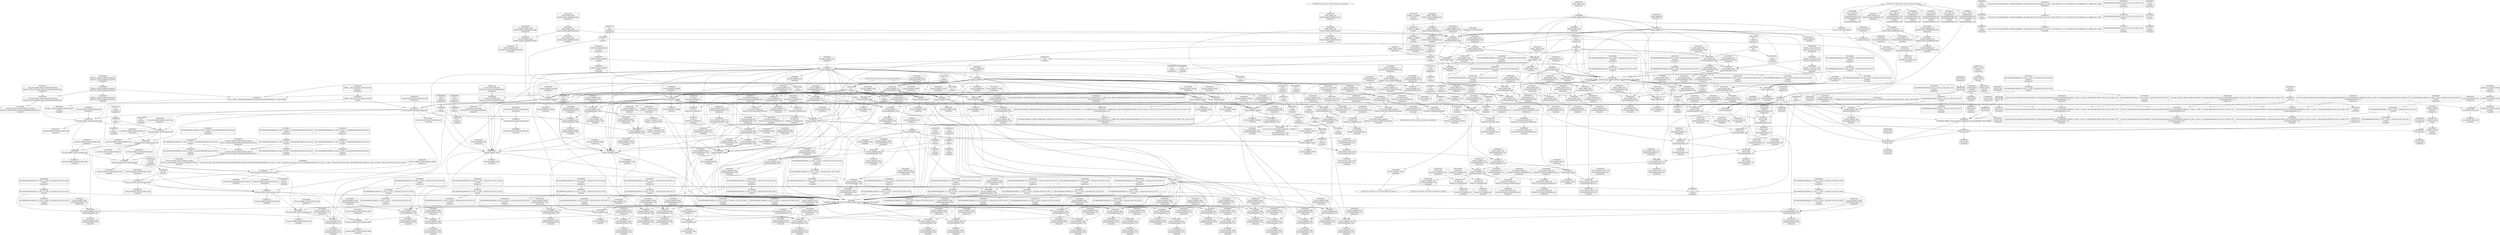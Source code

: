 digraph {
	CE0x563bef0 [shape=record,shape=Mrecord,label="{CE0x563bef0|cred_has_capability:_tmp32|security/selinux/hooks.c,1586|*SummSource*}"]
	CE0x56243a0 [shape=record,shape=Mrecord,label="{CE0x56243a0|__llvm_gcov_indirect_counter_increment:_tmp3|*SummSource*}"]
	CE0x560add0 [shape=record,shape=Mrecord,label="{CE0x560add0|cred_has_capability:_sw.epilog|*SummSource*}"]
	CE0x5602930 [shape=record,shape=Mrecord,label="{CE0x5602930|selinux_capable:_retval.0|*SummSource*}"]
	CE0x5653cb0 [shape=record,shape=Mrecord,label="{CE0x5653cb0|_call_void___llvm_gcov_indirect_counter_increment(i32*___llvm_gcov_global_state_pred145,_i64**_getelementptr_inbounds_(_3_x_i64*_,_3_x_i64*_*___llvm_gcda_edge_table144,_i64_0,_i64_1)),_!dbg_!27728|security/selinux/hooks.c,1567|*SummSink*}"]
	CE0x55f9900 [shape=record,shape=Mrecord,label="{CE0x55f9900|i32_0|*Constant*|*SummSink*}"]
	CE0x55f82f0 [shape=record,shape=Mrecord,label="{CE0x55f82f0|cred_has_capability:_bb}"]
	CE0x56397a0 [shape=record,shape=Mrecord,label="{CE0x56397a0|i64*_getelementptr_inbounds_(_21_x_i64_,_21_x_i64_*___llvm_gcov_ctr143,_i64_0,_i64_18)|*Constant*|*SummSink*}"]
	CE0x565bdc0 [shape=record,shape=Mrecord,label="{CE0x565bdc0|i64*_getelementptr_inbounds_(_2_x_i64_,_2_x_i64_*___llvm_gcov_ctr131,_i64_0,_i64_1)|*Constant*|*SummSource*}"]
	CE0x5635000 [shape=record,shape=Mrecord,label="{CE0x5635000|i64_15|*Constant*|*SummSource*}"]
	CE0x56485c0 [shape=record,shape=Mrecord,label="{CE0x56485c0|i64_13|*Constant*|*SummSource*}"]
	CE0x55df100 [shape=record,shape=Mrecord,label="{CE0x55df100|selinux_capable:_tmp3|security/selinux/hooks.c,2008|*SummSource*}"]
	CE0x564ff90 [shape=record,shape=Mrecord,label="{CE0x564ff90|__llvm_gcov_indirect_counter_increment:_tmp2}"]
	CE0x56129c0 [shape=record,shape=Mrecord,label="{CE0x56129c0|cred_has_capability:_tmp14|security/selinux/hooks.c,1575|*SummSource*}"]
	CE0x5602df0 [shape=record,shape=Mrecord,label="{CE0x5602df0|cred_sid:_cred|Function::cred_sid&Arg::cred::|*SummSource*}"]
	CE0x560f810 [shape=record,shape=Mrecord,label="{CE0x560f810|i64*_getelementptr_inbounds_(_21_x_i64_,_21_x_i64_*___llvm_gcov_ctr143,_i64_0,_i64_11)|*Constant*|*SummSink*}"]
	CE0x565de30 [shape=record,shape=Mrecord,label="{CE0x565de30|cred_has_capability:_if.end10|*SummSource*}"]
	CE0x5650ff0 [shape=record,shape=Mrecord,label="{CE0x5650ff0|COLLAPSED:_GCMRE___llvm_gcov_ctr143_internal_global_21_x_i64_zeroinitializer:_elem_0:default:}"]
	CE0x56341c0 [shape=record,shape=Mrecord,label="{CE0x56341c0|_ret_i32_%retval.0,_!dbg_!27732|security/selinux/include/avc.h,142|*SummSource*}"]
	CE0x56237a0 [shape=record,shape=Mrecord,label="{CE0x56237a0|cred_sid:_tmp4|*LoadInst*|security/selinux/hooks.c,196}"]
	CE0x55f9d90 [shape=record,shape=Mrecord,label="{CE0x55f9d90|cred_has_capability:_do.end6|*SummSource*}"]
	CE0x55ef160 [shape=record,shape=Mrecord,label="{CE0x55ef160|selinux_capable:_if.end|*SummSink*}"]
	CE0x5645300 [shape=record,shape=Mrecord,label="{CE0x5645300|cred_has_capability:_call7|security/selinux/hooks.c,1579}"]
	CE0x55ee7f0 [shape=record,shape=Mrecord,label="{CE0x55ee7f0|selinux_capable:_cred|Function::selinux_capable&Arg::cred::|*SummSource*}"]
	CE0x56324d0 [shape=record,shape=Mrecord,label="{CE0x56324d0|avc_audit:_ssid|Function::avc_audit&Arg::ssid::}"]
	CE0x5647260 [shape=record,shape=Mrecord,label="{CE0x5647260|avc_has_perm_noaudit:_requested|Function::avc_has_perm_noaudit&Arg::requested::|*SummSink*}"]
	CE0x56305b0 [shape=record,shape=Mrecord,label="{CE0x56305b0|cred_has_capability:_tmp21|security/selinux/hooks.c,1580}"]
	CE0x56327c0 [shape=record,shape=Mrecord,label="{CE0x56327c0|avc_audit:_tsid|Function::avc_audit&Arg::tsid::}"]
	CE0x55ed7b0 [shape=record,shape=Mrecord,label="{CE0x55ed7b0|cred_sid:_entry|*SummSink*}"]
	CE0x69a7ba0 [shape=record,shape=Mrecord,label="{CE0x69a7ba0|selinux_capable:_tmp5|security/selinux/hooks.c,2008}"]
	CE0x561fbe0 [shape=record,shape=Mrecord,label="{CE0x561fbe0|cred_has_capability:_sw.epilog|*SummSink*}"]
	CE0x55e97c0 [shape=record,shape=Mrecord,label="{CE0x55e97c0|cred_has_capability:_tmp5|security/selinux/hooks.c,1570}"]
	CE0x55e5500 [shape=record,shape=Mrecord,label="{CE0x55e5500|GLOBAL:___llvm_gcov_global_state_pred145|Global_var:__llvm_gcov_global_state_pred145|*SummSink*}"]
	CE0x5612b90 [shape=record,shape=Mrecord,label="{CE0x5612b90|cred_has_capability:_tmp13|security/selinux/hooks.c,1575}"]
	CE0x560ec10 [shape=record,shape=Mrecord,label="{CE0x560ec10|i64_12|*Constant*|*SummSource*}"]
	CE0x5624160 [shape=record,shape=Mrecord,label="{CE0x5624160|i64*_null|*Constant*|*SummSource*}"]
	CE0x55ff330 [shape=record,shape=Mrecord,label="{CE0x55ff330|cred_has_capability:_cap1|security/selinux/hooks.c,1563|*SummSink*}"]
	CE0x55e18f0 [shape=record,shape=Mrecord,label="{CE0x55e18f0|selinux_capable:_tmp1|*SummSource*}"]
	CE0x55e19a0 [shape=record,shape=Mrecord,label="{CE0x55e19a0|COLLAPSED:_GCMRE___llvm_gcov_ctr142_internal_global_6_x_i64_zeroinitializer:_elem_0:default:}"]
	CE0x55e7960 [shape=record,shape=Mrecord,label="{CE0x55e7960|cred_has_capability:_tmp1|*SummSink*}"]
	CE0x56156b0 [shape=record,shape=Mrecord,label="{CE0x56156b0|_call_void_asm_sideeffect_1:_09ud2_0A.pushsection___bug_table,_22a_22_0A2:_09.long_1b_-_2b,_$_0:c_-_2b_0A_09.word_$_1:c_,_0_0A_09.org_2b+$_2:c_0A.popsection_,_i,i,i,_dirflag_,_fpsr_,_flags_(i8*_getelementptr_inbounds_(_25_x_i8_,_25_x_i8_*_.str3,_i32_0,_i32_0),_i32_1575,_i64_12)_#3,_!dbg_!27737,_!srcloc_!27740|security/selinux/hooks.c,1575|*SummSource*}"]
	CE0x563edd0 [shape=record,shape=Mrecord,label="{CE0x563edd0|cred_sid:_sid|security/selinux/hooks.c,197|*SummSink*}"]
	CE0x565e510 [shape=record,shape=Mrecord,label="{CE0x565e510|_ret_i32_%tmp6,_!dbg_!27716|security/selinux/hooks.c,197|*SummSink*}"]
	CE0x5649820 [shape=record,shape=Mrecord,label="{CE0x5649820|GLOBAL:___llvm_gcov_ctr143|Global_var:__llvm_gcov_ctr143|*SummSink*}"]
	CE0x55e90a0 [shape=record,shape=Mrecord,label="{CE0x55e90a0|cred_has_capability:_tmp4|security/selinux/hooks.c,1570|*SummSource*}"]
	CE0x5632c10 [shape=record,shape=Mrecord,label="{CE0x5632c10|avc_audit:_tclass|Function::avc_audit&Arg::tclass::}"]
	CE0x563ec70 [shape=record,shape=Mrecord,label="{CE0x563ec70|cred_sid:_sid|security/selinux/hooks.c,197|*SummSource*}"]
	CE0x55ecdc0 [shape=record,shape=Mrecord,label="{CE0x55ecdc0|128:_i8*,_:_CRE:_elem_0:default:}"]
	CE0x55e1790 [shape=record,shape=Mrecord,label="{CE0x55e1790|selinux_capable:_audit|Function::selinux_capable&Arg::audit::|*SummSource*}"]
	CE0x56039c0 [shape=record,shape=Mrecord,label="{CE0x56039c0|GLOBAL:_cred_has_capability|*Constant*|*SummSource*}"]
	CE0x560fa70 [shape=record,shape=Mrecord,label="{CE0x560fa70|cred_has_capability:_tmp15|security/selinux/hooks.c,1575}"]
	CE0x560b820 [shape=record,shape=Mrecord,label="{CE0x560b820|i64**_getelementptr_inbounds_(_3_x_i64*_,_3_x_i64*_*___llvm_gcda_edge_table144,_i64_0,_i64_0)|*Constant*}"]
	CE0x5612e80 [shape=record,shape=Mrecord,label="{CE0x5612e80|cred_has_capability:_tmp13|security/selinux/hooks.c,1575|*SummSink*}"]
	CE0x561b510 [shape=record,shape=Mrecord,label="{CE0x561b510|selinux_capable:_tmp7|security/selinux/hooks.c,2009|*SummSource*}"]
	CE0x5614530 [shape=record,shape=Mrecord,label="{CE0x5614530|__llvm_gcov_indirect_counter_increment:_tmp2|*SummSource*}"]
	CE0x5618fa0 [shape=record,shape=Mrecord,label="{CE0x5618fa0|selinux_capable:_tmp6|security/selinux/hooks.c,2009}"]
	CE0x564e880 [shape=record,shape=Mrecord,label="{CE0x564e880|4:_i32,_:_CRE_20,24_|*MultipleSource*|security/selinux/hooks.c,196|security/selinux/hooks.c,197|*LoadInst*|security/selinux/hooks.c,196}"]
	CE0x560a7b0 [shape=record,shape=Mrecord,label="{CE0x560a7b0|__llvm_gcov_indirect_counter_increment:_counter|*SummSource*}"]
	CE0x55f2260 [shape=record,shape=Mrecord,label="{CE0x55f2260|cred_has_capability:_tmp7|security/selinux/hooks.c,1574|*SummSink*}"]
	CE0x55f28c0 [shape=record,shape=Mrecord,label="{CE0x55f28c0|_ret_i32_%retval.0,_!dbg_!27765|security/selinux/hooks.c,1586|*SummSink*}"]
	CE0x5607fc0 [shape=record,shape=Mrecord,label="{CE0x5607fc0|cred_has_capability:_if.end|*SummSink*}"]
	CE0x5649560 [shape=record,shape=Mrecord,label="{CE0x5649560|GLOBAL:___llvm_gcov_ctr143|Global_var:__llvm_gcov_ctr143}"]
	CE0x56342e0 [shape=record,shape=Mrecord,label="{CE0x56342e0|_ret_i32_%retval.0,_!dbg_!27732|security/selinux/include/avc.h,142|*SummSink*}"]
	CE0x5650f80 [shape=record,shape=Mrecord,label="{CE0x5650f80|cred_has_capability:_tmp}"]
	CE0x55e03a0 [shape=record,shape=Mrecord,label="{CE0x55e03a0|selinux_capable:_tobool|security/selinux/hooks.c,2008|*SummSource*}"]
	CE0x55e2730 [shape=record,shape=Mrecord,label="{CE0x55e2730|cred_has_capability:_audit|Function::cred_has_capability&Arg::audit::|*SummSink*}"]
	CE0x55f4700 [shape=record,shape=Mrecord,label="{CE0x55f4700|cred_sid:_security|security/selinux/hooks.c,196|*SummSink*}"]
	CE0x5653a30 [shape=record,shape=Mrecord,label="{CE0x5653a30|cred_has_capability:_shr|security/selinux/hooks.c,1565}"]
	CE0x563caf0 [shape=record,shape=Mrecord,label="{CE0x563caf0|cred_has_capability:_retval.0|*SummSink*}"]
	CE0x69a7c10 [shape=record,shape=Mrecord,label="{CE0x69a7c10|i64*_getelementptr_inbounds_(_6_x_i64_,_6_x_i64_*___llvm_gcov_ctr142,_i64_0,_i64_3)|*Constant*}"]
	CE0x55f8740 [shape=record,shape=Mrecord,label="{CE0x55f8740|cred_has_capability:_tmp23|security/selinux/hooks.c,1582|*SummSink*}"]
	CE0x55e21e0 [shape=record,shape=Mrecord,label="{CE0x55e21e0|selinux_capable:_tmp9|security/selinux/hooks.c,2011|*SummSource*}"]
	CE0x55e6990 [shape=record,shape=Mrecord,label="{CE0x55e6990|cred_sid:_tmp}"]
	CE0x5613b20 [shape=record,shape=Mrecord,label="{CE0x5613b20|__llvm_gcov_indirect_counter_increment:_pred|*SummSink*}"]
	CE0x55e4870 [shape=record,shape=Mrecord,label="{CE0x55e4870|_ret_i32_%retval.0,_!dbg_!27765|security/selinux/hooks.c,1586}"]
	CE0x565b8d0 [shape=record,shape=Mrecord,label="{CE0x565b8d0|cred_has_capability:_call|security/selinux/hooks.c,1558|*SummSink*}"]
	CE0x560e7f0 [shape=record,shape=Mrecord,label="{CE0x560e7f0|cred_sid:_tmp1|*SummSource*}"]
	CE0x55fcaf0 [shape=record,shape=Mrecord,label="{CE0x55fcaf0|selinux_capable:_tmp11|security/selinux/hooks.c,2012|*SummSource*}"]
	CE0x5646f50 [shape=record,shape=Mrecord,label="{CE0x5646f50|avc_has_perm_noaudit:_requested|Function::avc_has_perm_noaudit&Arg::requested::}"]
	CE0x5637ca0 [shape=record,shape=Mrecord,label="{CE0x5637ca0|cred_has_capability:_tmp26|security/selinux/hooks.c,1583}"]
	CE0x561b330 [shape=record,shape=Mrecord,label="{CE0x561b330|selinux_capable:_tmp7|security/selinux/hooks.c,2009|*SummSink*}"]
	CE0x563e720 [shape=record,shape=Mrecord,label="{CE0x563e720|cred_sid:_tmp5|security/selinux/hooks.c,196|*SummSource*}"]
	CE0x5650ca0 [shape=record,shape=Mrecord,label="{CE0x5650ca0|cred_has_capability:_tmp8|security/selinux/hooks.c,1575|*SummSource*}"]
	CE0x55da730 [shape=record,shape=Mrecord,label="{CE0x55da730|GLOBAL:_cap_capable|*Constant*}"]
	CE0x5613f50 [shape=record,shape=Mrecord,label="{CE0x5613f50|GLOBAL:_cred_sid|*Constant*|*SummSink*}"]
	CE0x5632ee0 [shape=record,shape=Mrecord,label="{CE0x5632ee0|avc_audit:_tclass|Function::avc_audit&Arg::tclass::|*SummSink*}"]
	CE0x563af00 [shape=record,shape=Mrecord,label="{CE0x563af00|i64*_getelementptr_inbounds_(_21_x_i64_,_21_x_i64_*___llvm_gcov_ctr143,_i64_0,_i64_19)|*Constant*|*SummSink*}"]
	CE0x55e5ed0 [shape=record,shape=Mrecord,label="{CE0x55e5ed0|cred_has_capability:_avd|security/selinux/hooks.c, 1556|*SummSink*}"]
	CE0x5630bc0 [shape=record,shape=Mrecord,label="{CE0x5630bc0|cred_has_capability:_call8|security/selinux/hooks.c,1581}"]
	CE0x563a800 [shape=record,shape=Mrecord,label="{CE0x563a800|cred_has_capability:_tmp30|security/selinux/hooks.c,1585}"]
	CE0x56491f0 [shape=record,shape=Mrecord,label="{CE0x56491f0|cred_has_capability:_tmp18|security/selinux/hooks.c,1580|*SummSink*}"]
	CE0x5633c50 [shape=record,shape=Mrecord,label="{CE0x5633c50|avc_audit:_a|Function::avc_audit&Arg::a::}"]
	CE0x55f8590 [shape=record,shape=Mrecord,label="{CE0x55f8590|cred_has_capability:_tmp23|security/selinux/hooks.c,1582|*SummSource*}"]
	CE0x55e7b30 [shape=record,shape=Mrecord,label="{CE0x55e7b30|i32_1|*Constant*}"]
	CE0x55e05b0 [shape=record,shape=Mrecord,label="{CE0x55e05b0|selinux_capable:_call|security/selinux/hooks.c,2007|*SummSink*}"]
	CE0x560f760 [shape=record,shape=Mrecord,label="{CE0x560f760|i64*_getelementptr_inbounds_(_21_x_i64_,_21_x_i64_*___llvm_gcov_ctr143,_i64_0,_i64_11)|*Constant*|*SummSource*}"]
	CE0x55f9090 [shape=record,shape=Mrecord,label="{CE0x55f9090|cred_has_capability:_tmp25|security/selinux/hooks.c,1582|*SummSource*}"]
	CE0x563f370 [shape=record,shape=Mrecord,label="{CE0x563f370|4:_i32,_:_CRE_8,12_|*MultipleSource*|security/selinux/hooks.c,196|security/selinux/hooks.c,197|*LoadInst*|security/selinux/hooks.c,196}"]
	CE0x5611e90 [shape=record,shape=Mrecord,label="{CE0x5611e90|i64*_getelementptr_inbounds_(_21_x_i64_,_21_x_i64_*___llvm_gcov_ctr143,_i64_0,_i64_9)|*Constant*}"]
	CE0x5613660 [shape=record,shape=Mrecord,label="{CE0x5613660|cred_has_capability:_shl|security/selinux/hooks.c,1559|*SummSink*}"]
	CE0x4ece060 [shape=record,shape=Mrecord,label="{CE0x4ece060|selinux_capable:_tmp5|security/selinux/hooks.c,2008|*SummSink*}"]
	CE0x563b300 [shape=record,shape=Mrecord,label="{CE0x563b300|cred_has_capability:_tmp31|security/selinux/hooks.c,1585}"]
	CE0x560f510 [shape=record,shape=Mrecord,label="{CE0x560f510|i64*_getelementptr_inbounds_(_21_x_i64_,_21_x_i64_*___llvm_gcov_ctr143,_i64_0,_i64_11)|*Constant*}"]
	CE0x55e9e00 [shape=record,shape=Mrecord,label="{CE0x55e9e00|selinux_capable:_cap|Function::selinux_capable&Arg::cap::|*SummSink*}"]
	CE0x55fdea0 [shape=record,shape=Mrecord,label="{CE0x55fdea0|i64*_getelementptr_inbounds_(_6_x_i64_,_6_x_i64_*___llvm_gcov_ctr142,_i64_0,_i64_5)|*Constant*|*SummSink*}"]
	CE0x5634dd0 [shape=record,shape=Mrecord,label="{CE0x5634dd0|i64_16|*Constant*|*SummSink*}"]
	CE0x5648fc0 [shape=record,shape=Mrecord,label="{CE0x5648fc0|cred_has_capability:_tmp18|security/selinux/hooks.c,1580}"]
	CE0x55fd040 [shape=record,shape=Mrecord,label="{CE0x55fd040|i64_0|*Constant*|*SummSink*}"]
	CE0x5623b90 [shape=record,shape=Mrecord,label="{CE0x5623b90|cred_sid:_tmp5|security/selinux/hooks.c,196}"]
	CE0x55e61c0 [shape=record,shape=Mrecord,label="{CE0x55e61c0|cred_has_capability:_tmp7|security/selinux/hooks.c,1574}"]
	CE0x5659510 [shape=record,shape=Mrecord,label="{CE0x5659510|__llvm_gcov_indirect_counter_increment:_tmp1|*SummSink*}"]
	CE0x563ebe0 [shape=record,shape=Mrecord,label="{CE0x563ebe0|cred_sid:_sid|security/selinux/hooks.c,197}"]
	CE0x55eb530 [shape=record,shape=Mrecord,label="{CE0x55eb530|cred_has_capability:_audit|Function::cred_has_capability&Arg::audit::}"]
	CE0x5653550 [shape=record,shape=Mrecord,label="{CE0x5653550|cred_has_capability:_if.then|*SummSource*}"]
	CE0x5633290 [shape=record,shape=Mrecord,label="{CE0x5633290|avc_audit:_requested|Function::avc_audit&Arg::requested::|*SummSink*}"]
	CE0x56151f0 [shape=record,shape=Mrecord,label="{CE0x56151f0|cred_has_capability:_tmp9|security/selinux/hooks.c,1575}"]
	CE0x55d51a0 [shape=record,shape=Mrecord,label="{CE0x55d51a0|_call_void_mcount()_#3|*SummSource*}"]
	CE0x5646510 [shape=record,shape=Mrecord,label="{CE0x5646510|avc_has_perm_noaudit:_tsid|Function::avc_has_perm_noaudit&Arg::tsid::}"]
	CE0x55fba80 [shape=record,shape=Mrecord,label="{CE0x55fba80|i32_5|*Constant*}"]
	CE0x56462a0 [shape=record,shape=Mrecord,label="{CE0x56462a0|avc_has_perm_noaudit:_ssid|Function::avc_has_perm_noaudit&Arg::ssid::|*SummSink*}"]
	CE0x5648090 [shape=record,shape=Mrecord,label="{CE0x5648090|_ret_i32_%rc.0,_!dbg_!27793|security/selinux/avc.c,744|*SummSink*}"]
	CE0x565d290 [shape=record,shape=Mrecord,label="{CE0x565d290|GLOBAL:_avc_audit|*Constant*|*SummSource*}"]
	CE0x56538b0 [shape=record,shape=Mrecord,label="{CE0x56538b0|cred_has_capability:_shr|security/selinux/hooks.c,1565|*SummSink*}"]
	CE0x5639390 [shape=record,shape=Mrecord,label="{CE0x5639390|i64*_getelementptr_inbounds_(_21_x_i64_,_21_x_i64_*___llvm_gcov_ctr143,_i64_0,_i64_18)|*Constant*}"]
	CE0x565dea0 [shape=record,shape=Mrecord,label="{CE0x565dea0|cred_has_capability:_if.end10|*SummSink*}"]
	CE0x5633ef0 [shape=record,shape=Mrecord,label="{CE0x5633ef0|avc_audit:_a|Function::avc_audit&Arg::a::|*SummSink*}"]
	CE0x55edc40 [shape=record,shape=Mrecord,label="{CE0x55edc40|void_(i8*,_i32,_i64)*_asm_sideeffect_1:_09ud2_0A.pushsection___bug_table,_22a_22_0A2:_09.long_1b_-_2b,_$_0:c_-_2b_0A_09.word_$_1:c_,_0_0A_09.org_2b+$_2:c_0A.popsection_,_i,i,i,_dirflag_,_fpsr_,_flags_}"]
	CE0x5645a60 [shape=record,shape=Mrecord,label="{CE0x5645a60|GLOBAL:_avc_has_perm_noaudit|*Constant*|*SummSink*}"]
	CE0x560ace0 [shape=record,shape=Mrecord,label="{CE0x560ace0|cred_has_capability:_sw.epilog}"]
	CE0x55faed0 [shape=record,shape=Mrecord,label="{CE0x55faed0|cred_has_capability:_return|*SummSink*}"]
	CE0x5643b80 [shape=record,shape=Mrecord,label="{CE0x5643b80|cred_has_capability:_tmp17|security/selinux/hooks.c,1576|*SummSink*}"]
	CE0x5601920 [shape=record,shape=Mrecord,label="{CE0x5601920|__llvm_gcov_indirect_counter_increment:_counters|Function::__llvm_gcov_indirect_counter_increment&Arg::counters::|*SummSource*}"]
	CE0x5645ce0 [shape=record,shape=Mrecord,label="{CE0x5645ce0|avc_has_perm_noaudit:_entry|*SummSource*}"]
	CE0x563cde0 [shape=record,shape=Mrecord,label="{CE0x563cde0|cred_has_capability:_tmp32|security/selinux/hooks.c,1586}"]
	CE0x565bff0 [shape=record,shape=Mrecord,label="{CE0x565bff0|cred_has_capability:_tmp|*SummSink*}"]
	CE0x560e2e0 [shape=record,shape=Mrecord,label="{CE0x560e2e0|cred_has_capability:_and|security/selinux/hooks.c,1559|*SummSink*}"]
	CE0x560f3d0 [shape=record,shape=Mrecord,label="{CE0x560f3d0|cred_has_capability:_tmp14|security/selinux/hooks.c,1575}"]
	CE0x5613270 [shape=record,shape=Mrecord,label="{CE0x5613270|i1_true|*Constant*|*SummSource*}"]
	CE0x56439f0 [shape=record,shape=Mrecord,label="{CE0x56439f0|i64*_getelementptr_inbounds_(_21_x_i64_,_21_x_i64_*___llvm_gcov_ctr143,_i64_0,_i64_12)|*Constant*|*SummSource*}"]
	CE0x5638c90 [shape=record,shape=Mrecord,label="{CE0x5638c90|cred_has_capability:_tmp27|security/selinux/hooks.c,1583|*SummSource*}"]
	CE0x55e3cb0 [shape=record,shape=Mrecord,label="{CE0x55e3cb0|__llvm_gcov_indirect_counter_increment:_counters|Function::__llvm_gcov_indirect_counter_increment&Arg::counters::}"]
	CE0x55d4aa0 [shape=record,shape=Mrecord,label="{CE0x55d4aa0|cred_sid:_tmp3|*SummSource*}"]
	CE0x5619080 [shape=record,shape=Mrecord,label="{CE0x5619080|selinux_capable:_tmp6|security/selinux/hooks.c,2009|*SummSource*}"]
	CE0x55fc980 [shape=record,shape=Mrecord,label="{CE0x55fc980|selinux_capable:_tmp11|security/selinux/hooks.c,2012}"]
	CE0x56082c0 [shape=record,shape=Mrecord,label="{CE0x56082c0|cred_has_capability:_do.body|*SummSink*}"]
	CE0x55ef410 [shape=record,shape=Mrecord,label="{CE0x55ef410|i8*_getelementptr_inbounds_(_25_x_i8_,_25_x_i8_*_.str3,_i32_0,_i32_0)|*Constant*|*SummSink*}"]
	CE0x564f520 [shape=record,shape=Mrecord,label="{CE0x564f520|__llvm_gcov_indirect_counter_increment:_bb4}"]
	CE0x55ef8c0 [shape=record,shape=Mrecord,label="{CE0x55ef8c0|i64*_getelementptr_inbounds_(_21_x_i64_,_21_x_i64_*___llvm_gcov_ctr143,_i64_0,_i64_8)|*Constant*|*SummSink*}"]
	CE0x5646700 [shape=record,shape=Mrecord,label="{CE0x5646700|avc_has_perm_noaudit:_tsid|Function::avc_has_perm_noaudit&Arg::tsid::|*SummSource*}"]
	CE0x55ecf60 [shape=record,shape=Mrecord,label="{CE0x55ecf60|cred_has_capability:_do.end|*SummSink*}"]
	CE0x5611380 [shape=record,shape=Mrecord,label="{CE0x5611380|cred_has_capability:_tmp10|security/selinux/hooks.c,1575|*SummSink*}"]
	CE0x55ea2a0 [shape=record,shape=Mrecord,label="{CE0x55ea2a0|0:_i8,_8:_i32,_24:_%struct.selinux_audit_data*,_:_SCMRE_0,1_|*MultipleSource*|security/selinux/hooks.c, 1555|security/selinux/hooks.c,1562}"]
	CE0x5638420 [shape=record,shape=Mrecord,label="{CE0x5638420|i64*_getelementptr_inbounds_(_21_x_i64_,_21_x_i64_*___llvm_gcov_ctr143,_i64_0,_i64_17)|*Constant*|*SummSink*}"]
	CE0x56534b0 [shape=record,shape=Mrecord,label="{CE0x56534b0|i64*_getelementptr_inbounds_(_21_x_i64_,_21_x_i64_*___llvm_gcov_ctr143,_i64_0,_i64_0)|*Constant*|*SummSink*}"]
	CE0x55fa5e0 [shape=record,shape=Mrecord,label="{CE0x55fa5e0|i8*_getelementptr_inbounds_(_40_x_i8_,_40_x_i8_*_.str49,_i32_0,_i32_0)|*Constant*|*SummSource*}"]
	CE0x565ee10 [shape=record,shape=Mrecord,label="{CE0x565ee10|i32_5|*Constant*|*SummSource*}"]
	CE0x55fb780 [shape=record,shape=Mrecord,label="{CE0x55fb780|i8_3|*Constant*|*SummSource*}"]
	CE0x563df60 [shape=record,shape=Mrecord,label="{CE0x563df60|cred_sid:_bb}"]
	CE0x7550a30 [shape=record,shape=Mrecord,label="{CE0x7550a30|i64_0|*Constant*|*SummSource*}"]
	CE0x55e65f0 [shape=record,shape=Mrecord,label="{CE0x55e65f0|i8*_getelementptr_inbounds_(_40_x_i8_,_40_x_i8_*_.str49,_i32_0,_i32_0)|*Constant*}"]
	CE0x56450a0 [shape=record,shape=Mrecord,label="{CE0x56450a0|cred_has_capability:_sclass.0|*SummSink*}"]
	CE0x55f0010 [shape=record,shape=Mrecord,label="{CE0x55f0010|i32_1575|*Constant*|*SummSource*}"]
	CE0x565e830 [shape=record,shape=Mrecord,label="{CE0x565e830|i64*_getelementptr_inbounds_(_2_x_i64_,_2_x_i64_*___llvm_gcov_ctr131,_i64_0,_i64_1)|*Constant*|*SummSink*}"]
	CE0x5615640 [shape=record,shape=Mrecord,label="{CE0x5615640|i8*_getelementptr_inbounds_(_25_x_i8_,_25_x_i8_*_.str3,_i32_0,_i32_0)|*Constant*}"]
	CE0x55e9610 [shape=record,shape=Mrecord,label="{CE0x55e9610|cred_has_capability:_tmp5|security/selinux/hooks.c,1570|*SummSink*}"]
	CE0x5625030 [shape=record,shape=Mrecord,label="{CE0x5625030|cred_has_capability:_tmp6|security/selinux/hooks.c,1574}"]
	CE0x5643b10 [shape=record,shape=Mrecord,label="{CE0x5643b10|cred_has_capability:_tmp16|security/selinux/hooks.c,1576|*SummSink*}"]
	CE0x55f8430 [shape=record,shape=Mrecord,label="{CE0x55f8430|cred_has_capability:_bb|*SummSource*}"]
	CE0x5644670 [shape=record,shape=Mrecord,label="{CE0x5644670|i16_4|*Constant*}"]
	CE0x56476c0 [shape=record,shape=Mrecord,label="{CE0x56476c0|avc_has_perm_noaudit:_flags|Function::avc_has_perm_noaudit&Arg::flags::|*SummSink*}"]
	CE0x5649c90 [shape=record,shape=Mrecord,label="{CE0x5649c90|cred_has_capability:_tmp19|security/selinux/hooks.c,1580|*SummSource*}"]
	CE0x5646060 [shape=record,shape=Mrecord,label="{CE0x5646060|avc_has_perm_noaudit:_ssid|Function::avc_has_perm_noaudit&Arg::ssid::}"]
	CE0x5617e00 [shape=record,shape=Mrecord,label="{CE0x5617e00|i64*_getelementptr_inbounds_(_6_x_i64_,_6_x_i64_*___llvm_gcov_ctr142,_i64_0,_i64_3)|*Constant*|*SummSink*}"]
	CE0x55fbe30 [shape=record,shape=Mrecord,label="{CE0x55fbe30|selinux_capable:_tmp4|security/selinux/hooks.c,2008}"]
	CE0x5638490 [shape=record,shape=Mrecord,label="{CE0x5638490|cred_has_capability:_tmp26|security/selinux/hooks.c,1583|*SummSink*}"]
	CE0x55f9240 [shape=record,shape=Mrecord,label="{CE0x55f9240|cred_has_capability:_tmp25|security/selinux/hooks.c,1582|*SummSink*}"]
	CE0x5639030 [shape=record,shape=Mrecord,label="{CE0x5639030|cred_has_capability:_tmp28|security/selinux/hooks.c,1584|*SummSource*}"]
	CE0x5652060 [shape=record,shape=Mrecord,label="{CE0x5652060|i32_31|*Constant*|*SummSink*}"]
	CE0x563c0a0 [shape=record,shape=Mrecord,label="{CE0x563c0a0|i32_-22|*Constant*|*SummSource*}"]
	CE0x6adba20 [shape=record,shape=Mrecord,label="{CE0x6adba20|selinux_capable:_ns|Function::selinux_capable&Arg::ns::|*SummSource*}"]
	CE0x56029a0 [shape=record,shape=Mrecord,label="{CE0x56029a0|selinux_capable:_retval.0|*SummSink*}"]
	CE0x5638370 [shape=record,shape=Mrecord,label="{CE0x5638370|i64*_getelementptr_inbounds_(_21_x_i64_,_21_x_i64_*___llvm_gcov_ctr143,_i64_0,_i64_17)|*Constant*|*SummSource*}"]
	CE0x727d860 [shape=record,shape=Mrecord,label="{CE0x727d860|i64_2|*Constant*}"]
	CE0x561d8d0 [shape=record,shape=Mrecord,label="{CE0x561d8d0|i64*_getelementptr_inbounds_(_6_x_i64_,_6_x_i64_*___llvm_gcov_ctr142,_i64_0,_i64_4)|*Constant*|*SummSource*}"]
	CE0x563a790 [shape=record,shape=Mrecord,label="{CE0x563a790|cred_has_capability:_tmp30|security/selinux/hooks.c,1585|*SummSource*}"]
	CE0x56081c0 [shape=record,shape=Mrecord,label="{CE0x56081c0|cred_has_capability:_return|*SummSource*}"]
	CE0x5632650 [shape=record,shape=Mrecord,label="{CE0x5632650|avc_audit:_ssid|Function::avc_audit&Arg::ssid::|*SummSink*}"]
	CE0x563e0a0 [shape=record,shape=Mrecord,label="{CE0x563e0a0|cred_sid:_bb|*SummSource*}"]
	CE0x561b3a0 [shape=record,shape=Mrecord,label="{CE0x561b3a0|selinux_capable:_tmp7|security/selinux/hooks.c,2009}"]
	CE0x55f8cd0 [shape=record,shape=Mrecord,label="{CE0x55f8cd0|cred_has_capability:_tmp24|security/selinux/hooks.c,1582|*SummSink*}"]
	CE0x55e8d30 [shape=record,shape=Mrecord,label="{CE0x55e8d30|i64*_getelementptr_inbounds_(_21_x_i64_,_21_x_i64_*___llvm_gcov_ctr143,_i64_0,_i64_5)|*Constant*|*SummSink*}"]
	CE0x55e76a0 [shape=record,shape=Mrecord,label="{CE0x55e76a0|cred_has_capability:_sw.default|*SummSource*}"]
	CE0x5643aa0 [shape=record,shape=Mrecord,label="{CE0x5643aa0|i64*_getelementptr_inbounds_(_21_x_i64_,_21_x_i64_*___llvm_gcov_ctr143,_i64_0,_i64_12)|*Constant*|*SummSink*}"]
	CE0x55ff2c0 [shape=record,shape=Mrecord,label="{CE0x55ff2c0|cred_has_capability:_cap1|security/selinux/hooks.c,1563|*SummSource*}"]
	CE0x5632540 [shape=record,shape=Mrecord,label="{CE0x5632540|avc_audit:_ssid|Function::avc_audit&Arg::ssid::|*SummSource*}"]
	CE0x564f3c0 [shape=record,shape=Mrecord,label="{CE0x564f3c0|cred_sid:_tmp6|security/selinux/hooks.c,197|*SummSink*}"]
	CE0x55e0500 [shape=record,shape=Mrecord,label="{CE0x55e0500|selinux_capable:_tobool|security/selinux/hooks.c,2008}"]
	CE0x55eb5d0 [shape=record,shape=Mrecord,label="{CE0x55eb5d0|cred_has_capability:_cred|Function::cred_has_capability&Arg::cred::|*SummSource*}"]
	CE0x55f4690 [shape=record,shape=Mrecord,label="{CE0x55f4690|i32_1|*Constant*}"]
	CE0x55da7a0 [shape=record,shape=Mrecord,label="{CE0x55da7a0|selinux_capable:_ns|Function::selinux_capable&Arg::ns::|*SummSink*}"]
	CE0x5646ba0 [shape=record,shape=Mrecord,label="{CE0x5646ba0|avc_has_perm_noaudit:_tclass|Function::avc_has_perm_noaudit&Arg::tclass::|*SummSource*}"]
	CE0x56001a0 [shape=record,shape=Mrecord,label="{CE0x56001a0|selinux_capable:_tmp10|security/selinux/hooks.c,2012|*SummSink*}"]
	CE0x55fbf10 [shape=record,shape=Mrecord,label="{CE0x55fbf10|selinux_capable:_tmp4|security/selinux/hooks.c,2008|*SummSource*}"]
	CE0x56075f0 [shape=record,shape=Mrecord,label="{CE0x56075f0|0:_i32,_:_GCMR___llvm_gcov_global_state_pred145_internal_unnamed_addr_global_i32_-1:_elem_0:default:}"]
	CE0x55f66a0 [shape=record,shape=Mrecord,label="{CE0x55f66a0|__llvm_gcov_indirect_counter_increment:_tmp6}"]
	CE0x5633ab0 [shape=record,shape=Mrecord,label="{CE0x5633ab0|avc_audit:_result|Function::avc_audit&Arg::result::|*SummSink*}"]
	CE0x565ef20 [shape=record,shape=Mrecord,label="{CE0x565ef20|i32_5|*Constant*|*SummSink*}"]
	CE0x5631390 [shape=record,shape=Mrecord,label="{CE0x5631390|GLOBAL:_avc_audit|*Constant*}"]
	CE0x560e350 [shape=record,shape=Mrecord,label="{CE0x560e350|cred_has_capability:_shl|security/selinux/hooks.c,1559|*SummSource*}"]
	CE0x565ab80 [shape=record,shape=Mrecord,label="{CE0x565ab80|i64*_getelementptr_inbounds_(_21_x_i64_,_21_x_i64_*___llvm_gcov_ctr143,_i64_0,_i64_5)|*Constant*|*SummSource*}"]
	CE0x55dff80 [shape=record,shape=Mrecord,label="{CE0x55dff80|selinux_capable:_if.then|*SummSink*}"]
	CE0x5601e20 [shape=record,shape=Mrecord,label="{CE0x5601e20|_ret_void|*SummSource*}"]
	CE0x56126b0 [shape=record,shape=Mrecord,label="{CE0x56126b0|cred_has_capability:_tmp12|security/selinux/hooks.c,1575|*SummSink*}"]
	CE0x564fcc0 [shape=record,shape=Mrecord,label="{CE0x564fcc0|__llvm_gcov_indirect_counter_increment:_tmp1|*SummSource*}"]
	CE0x5615040 [shape=record,shape=Mrecord,label="{CE0x5615040|cred_has_capability:_tmp9|security/selinux/hooks.c,1575|*SummSink*}"]
	CE0x5620e20 [shape=record,shape=Mrecord,label="{CE0x5620e20|cred_has_capability:_if.then9|*SummSource*}"]
	CE0x56134f0 [shape=record,shape=Mrecord,label="{CE0x56134f0|cred_has_capability:_type|security/selinux/hooks.c,1562|*SummSink*}"]
	CE0x55e0ea0 [shape=record,shape=Mrecord,label="{CE0x55e0ea0|selinux_capable:_if.then}"]
	CE0x55fc7b0 [shape=record,shape=Mrecord,label="{CE0x55fc7b0|selinux_capable:_tmp11|security/selinux/hooks.c,2012|*SummSink*}"]
	CE0x56484e0 [shape=record,shape=Mrecord,label="{CE0x56484e0|cred_has_capability:_cmp|security/selinux/hooks.c,1580|*SummSink*}"]
	CE0x564f0a0 [shape=record,shape=Mrecord,label="{CE0x564f0a0|i32_-1|*Constant*}"]
	CE0x565e080 [shape=record,shape=Mrecord,label="{CE0x565e080|i64*_getelementptr_inbounds_(_2_x_i64_,_2_x_i64_*___llvm_gcov_ctr131,_i64_0,_i64_0)|*Constant*}"]
	CE0x55e3f90 [shape=record,shape=Mrecord,label="{CE0x55e3f90|selinux_capable:_tmp2|security/selinux/hooks.c,2008}"]
	CE0x5652330 [shape=record,shape=Mrecord,label="{CE0x5652330|cred_has_capability:_and|security/selinux/hooks.c,1559}"]
	CE0x55e38c0 [shape=record,shape=Mrecord,label="{CE0x55e38c0|__llvm_gcov_indirect_counter_increment:_entry|*SummSink*}"]
	CE0x560b4d0 [shape=record,shape=Mrecord,label="{CE0x560b4d0|i64*_getelementptr_inbounds_(_21_x_i64_,_21_x_i64_*___llvm_gcov_ctr143,_i64_0,_i64_6)|*Constant*|*SummSource*}"]
	CE0x564efe0 [shape=record,shape=Mrecord,label="{CE0x564efe0|__llvm_gcov_indirect_counter_increment:_exit|*SummSource*}"]
	CE0x560f8f0 [shape=record,shape=Mrecord,label="{CE0x560f8f0|cred_has_capability:_tmp15|security/selinux/hooks.c,1575|*SummSink*}"]
	CE0x55ffa20 [shape=record,shape=Mrecord,label="{CE0x55ffa20|cred_has_capability:_entry|*SummSource*}"]
	CE0x55e48e0 [shape=record,shape=Mrecord,label="{CE0x55e48e0|cred_has_capability:_cap|Function::cred_has_capability&Arg::cap::|*SummSource*}"]
	CE0x55e1e70 [shape=record,shape=Mrecord,label="{CE0x55e1e70|i64_1|*Constant*|*SummSource*}"]
	CE0x55da360 [shape=record,shape=Mrecord,label="{CE0x55da360|selinux_capable:_return|*SummSink*}"]
	CE0x563b740 [shape=record,shape=Mrecord,label="{CE0x563b740|cred_has_capability:_tmp31|security/selinux/hooks.c,1585|*SummSource*}"]
	CE0x565f090 [shape=record,shape=Mrecord,label="{CE0x565f090|_call_void___llvm_gcov_indirect_counter_increment(i32*___llvm_gcov_global_state_pred145,_i64**_getelementptr_inbounds_(_3_x_i64*_,_3_x_i64*_*___llvm_gcda_edge_table144,_i64_0,_i64_1)),_!dbg_!27728|security/selinux/hooks.c,1567}"]
	CE0x563d3b0 [shape=record,shape=Mrecord,label="{CE0x563d3b0|cred_has_capability:_tmp33|security/selinux/hooks.c,1586|*SummSink*}"]
	CE0x560e730 [shape=record,shape=Mrecord,label="{CE0x560e730|cred_sid:_tmp1}"]
	CE0x55dfb20 [shape=record,shape=Mrecord,label="{CE0x55dfb20|selinux_capable:_entry|*SummSink*}"]
	CE0x561eab0 [shape=record,shape=Mrecord,label="{CE0x561eab0|cred_has_capability:_do.body4|*SummSink*}"]
	CE0x56079a0 [shape=record,shape=Mrecord,label="{CE0x56079a0|cred_has_capability:_do.end|*SummSource*}"]
	CE0x55fafe0 [shape=record,shape=Mrecord,label="{CE0x55fafe0|i64*_getelementptr_inbounds_(_21_x_i64_,_21_x_i64_*___llvm_gcov_ctr143,_i64_0,_i64_0)|*Constant*}"]
	CE0x5624850 [shape=record,shape=Mrecord,label="{CE0x5624850|__llvm_gcov_indirect_counter_increment:_tmp5}"]
	CE0x5622fa0 [shape=record,shape=Mrecord,label="{CE0x5622fa0|cred_has_capability:_if.end|*SummSource*}"]
	CE0x5647af0 [shape=record,shape=Mrecord,label="{CE0x5647af0|avc_has_perm_noaudit:_avd|Function::avc_has_perm_noaudit&Arg::avd::}"]
	CE0x5603070 [shape=record,shape=Mrecord,label="{CE0x5603070|_ret_i32_%tmp6,_!dbg_!27716|security/selinux/hooks.c,197}"]
	CE0x5622ed0 [shape=record,shape=Mrecord,label="{CE0x5622ed0|cred_has_capability:_if.end}"]
	CE0x5601d00 [shape=record,shape=Mrecord,label="{CE0x5601d00|i64*_getelementptr_inbounds_(_21_x_i64_,_21_x_i64_*___llvm_gcov_ctr143,_i64_0,_i64_4)|*Constant*|*SummSource*}"]
	CE0x55f4250 [shape=record,shape=Mrecord,label="{CE0x55f4250|cred_sid:_security|security/selinux/hooks.c,196|*SummSource*}"]
	CE0x5601b20 [shape=record,shape=Mrecord,label="{CE0x5601b20|i64**_getelementptr_inbounds_(_3_x_i64*_,_3_x_i64*_*___llvm_gcda_edge_table144,_i64_0,_i64_1)|*Constant*|*SummSink*}"]
	CE0x55ea550 [shape=record,shape=Mrecord,label="{CE0x55ea550|cred_has_capability:_type|security/selinux/hooks.c,1562|*SummSource*}"]
	CE0x564ef70 [shape=record,shape=Mrecord,label="{CE0x564ef70|__llvm_gcov_indirect_counter_increment:_exit}"]
	CE0x5648700 [shape=record,shape=Mrecord,label="{CE0x5648700|i64_13|*Constant*|*SummSink*}"]
	CE0x5659f60 [shape=record,shape=Mrecord,label="{CE0x5659f60|__llvm_gcov_indirect_counter_increment:_tmp1}"]
	CE0x563bf60 [shape=record,shape=Mrecord,label="{CE0x563bf60|i32_-22|*Constant*}"]
	CE0x5603290 [shape=record,shape=Mrecord,label="{CE0x5603290|selinux_capable:_tmp8|security/selinux/hooks.c,2011|*SummSink*}"]
	CE0x5650480 [shape=record,shape=Mrecord,label="{CE0x5650480|i64*_getelementptr_inbounds_(_21_x_i64_,_21_x_i64_*___llvm_gcov_ctr143,_i64_0,_i64_7)|*Constant*|*SummSource*}"]
	CE0x55fffd0 [shape=record,shape=Mrecord,label="{CE0x55fffd0|selinux_capable:_tmp10|security/selinux/hooks.c,2012|*SummSource*}"]
	CE0x56354c0 [shape=record,shape=Mrecord,label="{CE0x56354c0|i64_15|*Constant*|*SummSink*}"]
	CE0x55fc820 [shape=record,shape=Mrecord,label="{CE0x55fc820|_ret_i32_%retval.0,_!dbg_!27725|security/selinux/hooks.c,2012}"]
	CE0x563d080 [shape=record,shape=Mrecord,label="{CE0x563d080|i64*_getelementptr_inbounds_(_21_x_i64_,_21_x_i64_*___llvm_gcov_ctr143,_i64_0,_i64_20)|*Constant*}"]
	CE0x55fed70 [shape=record,shape=Mrecord,label="{CE0x55fed70|cred_has_capability:_u|security/selinux/hooks.c,1563}"]
	CE0x5613420 [shape=record,shape=Mrecord,label="{CE0x5613420|i1_true|*Constant*|*SummSink*}"]
	CE0x5644cd0 [shape=record,shape=Mrecord,label="{CE0x5644cd0|i16_47|*Constant*}"]
	CE0x560a820 [shape=record,shape=Mrecord,label="{CE0x560a820|__llvm_gcov_indirect_counter_increment:_tmp3}"]
	CE0x560ecc0 [shape=record,shape=Mrecord,label="{CE0x560ecc0|i64_12|*Constant*|*SummSink*}"]
	CE0x5647730 [shape=record,shape=Mrecord,label="{CE0x5647730|avc_has_perm_noaudit:_flags|Function::avc_has_perm_noaudit&Arg::flags::|*SummSource*}"]
	CE0x5647c70 [shape=record,shape=Mrecord,label="{CE0x5647c70|avc_has_perm_noaudit:_avd|Function::avc_has_perm_noaudit&Arg::avd::|*SummSource*}"]
	CE0x5639ba0 [shape=record,shape=Mrecord,label="{CE0x5639ba0|cred_has_capability:_tmp29|security/selinux/hooks.c,1584}"]
	CE0x55eb340 [shape=record,shape=Mrecord,label="{CE0x55eb340|selinux_capable:_cred|Function::selinux_capable&Arg::cred::|*SummSink*}"]
	CE0x5632960 [shape=record,shape=Mrecord,label="{CE0x5632960|avc_audit:_tsid|Function::avc_audit&Arg::tsid::|*SummSource*}"]
	CE0x564ac90 [shape=record,shape=Mrecord,label="{CE0x564ac90|cred_has_capability:_cmp|security/selinux/hooks.c,1580}"]
	CE0x564a080 [shape=record,shape=Mrecord,label="{CE0x564a080|cred_has_capability:_tmp20|security/selinux/hooks.c,1580}"]
	CE0x55f1cf0 [shape=record,shape=Mrecord,label="{CE0x55f1cf0|cred_has_capability:_tmp6|security/selinux/hooks.c,1574|*SummSource*}"]
	CE0x5650300 [shape=record,shape=Mrecord,label="{CE0x5650300|i64*_getelementptr_inbounds_(_21_x_i64_,_21_x_i64_*___llvm_gcov_ctr143,_i64_0,_i64_7)|*Constant*}"]
	CE0x5639880 [shape=record,shape=Mrecord,label="{CE0x5639880|cred_has_capability:_tmp29|security/selinux/hooks.c,1584|*SummSink*}"]
	CE0x55f44c0 [shape=record,shape=Mrecord,label="{CE0x55f44c0|i32_0|*Constant*}"]
	CE0x5614680 [shape=record,shape=Mrecord,label="{CE0x5614680|__llvm_gcov_indirect_counter_increment:_tmp2|*SummSink*}"]
	CE0x5601b90 [shape=record,shape=Mrecord,label="{CE0x5601b90|__llvm_gcov_indirect_counter_increment:_counters|Function::__llvm_gcov_indirect_counter_increment&Arg::counters::|*SummSink*}"]
	CE0x55d91d0 [shape=record,shape=Mrecord,label="{CE0x55d91d0|selinux_capable:_return}"]
	CE0x5651f00 [shape=record,shape=Mrecord,label="{CE0x5651f00|cred_sid:_tmp2}"]
	CE0x6c82590 [shape=record,shape=Mrecord,label="{CE0x6c82590|GLOBAL:___llvm_gcov_ctr142|Global_var:__llvm_gcov_ctr142|*SummSource*}"]
	CE0x55e5390 [shape=record,shape=Mrecord,label="{CE0x55e5390|GLOBAL:___llvm_gcov_global_state_pred145|Global_var:__llvm_gcov_global_state_pred145|*SummSource*}"]
	CE0x56157f0 [shape=record,shape=Mrecord,label="{CE0x56157f0|_call_void_asm_sideeffect_1:_09ud2_0A.pushsection___bug_table,_22a_22_0A2:_09.long_1b_-_2b,_$_0:c_-_2b_0A_09.word_$_1:c_,_0_0A_09.org_2b+$_2:c_0A.popsection_,_i,i,i,_dirflag_,_fpsr_,_flags_(i8*_getelementptr_inbounds_(_25_x_i8_,_25_x_i8_*_.str3,_i32_0,_i32_0),_i32_1575,_i64_12)_#3,_!dbg_!27737,_!srcloc_!27740|security/selinux/hooks.c,1575|*SummSink*}"]
	CE0x56112a0 [shape=record,shape=Mrecord,label="{CE0x56112a0|cred_has_capability:_tmp10|security/selinux/hooks.c,1575}"]
	CE0x55ec9a0 [shape=record,shape=Mrecord,label="{CE0x55ec9a0|selinux_capable:_tmp9|security/selinux/hooks.c,2011|*SummSink*}"]
	CE0x564ec40 [shape=record,shape=Mrecord,label="{CE0x564ec40|__llvm_gcov_indirect_counter_increment:_bb}"]
	CE0x55fa790 [shape=record,shape=Mrecord,label="{CE0x55fa790|i8*_getelementptr_inbounds_(_40_x_i8_,_40_x_i8_*_.str49,_i32_0,_i32_0)|*Constant*|*SummSink*}"]
	CE0x5634b00 [shape=record,shape=Mrecord,label="{CE0x5634b00|cred_has_capability:_tmp26|security/selinux/hooks.c,1583|*SummSource*}"]
	CE0x6c82700 [shape=record,shape=Mrecord,label="{CE0x6c82700|selinux_capable:_tmp3|security/selinux/hooks.c,2008}"]
	CE0x560c150 [shape=record,shape=Mrecord,label="{CE0x560c150|__llvm_gcov_indirect_counter_increment:_tmp}"]
	CE0x5646a40 [shape=record,shape=Mrecord,label="{CE0x5646a40|avc_has_perm_noaudit:_tclass|Function::avc_has_perm_noaudit&Arg::tclass::}"]
	CE0x5613da0 [shape=record,shape=Mrecord,label="{CE0x5613da0|cred_sid:_entry}"]
	CE0x5622da0 [shape=record,shape=Mrecord,label="{CE0x5622da0|cred_has_capability:_sw.bb2|*SummSink*}"]
	CE0x55ecd00 [shape=record,shape=Mrecord,label="{CE0x55ecd00|cred_has_capability:_do.cond|*SummSink*}"]
	CE0x5648870 [shape=record,shape=Mrecord,label="{CE0x5648870|cred_has_capability:_tobool|security/selinux/hooks.c,1582|*SummSink*}"]
	CE0x69a7c80 [shape=record,shape=Mrecord,label="{CE0x69a7c80|selinux_capable:_tmp5|security/selinux/hooks.c,2008|*SummSource*}"]
	CE0x56190f0 [shape=record,shape=Mrecord,label="{CE0x56190f0|i64*_getelementptr_inbounds_(_6_x_i64_,_6_x_i64_*___llvm_gcov_ctr142,_i64_0,_i64_3)|*Constant*|*SummSource*}"]
	CE0x55ea3e0 [shape=record,shape=Mrecord,label="{CE0x55ea3e0|cred_has_capability:_type|security/selinux/hooks.c,1562}"]
	CE0x5638500 [shape=record,shape=Mrecord,label="{CE0x5638500|cred_has_capability:_tmp27|security/selinux/hooks.c,1583|*SummSink*}"]
	CE0x5613c80 [shape=record,shape=Mrecord,label="{CE0x5613c80|__llvm_gcov_indirect_counter_increment:_pred}"]
	CE0x5620f00 [shape=record,shape=Mrecord,label="{CE0x5620f00|cred_has_capability:_if.then9|*SummSink*}"]
	CE0x56010d0 [shape=record,shape=Mrecord,label="{CE0x56010d0|GLOBAL:_cred_has_capability|*Constant*}"]
	CE0x55ff900 [shape=record,shape=Mrecord,label="{CE0x55ff900|cred_has_capability:_cred|Function::cred_has_capability&Arg::cred::}"]
	CE0x5614030 [shape=record,shape=Mrecord,label="{CE0x5614030|cred_sid:_cred|Function::cred_sid&Arg::cred::}"]
	CE0x5633980 [shape=record,shape=Mrecord,label="{CE0x5633980|avc_audit:_result|Function::avc_audit&Arg::result::|*SummSource*}"]
	CE0x5646180 [shape=record,shape=Mrecord,label="{CE0x5646180|avc_has_perm_noaudit:_ssid|Function::avc_has_perm_noaudit&Arg::ssid::|*SummSource*}"]
	CE0x5610c20 [shape=record,shape=Mrecord,label="{CE0x5610c20|cred_has_capability:_tmp15|security/selinux/hooks.c,1575|*SummSource*}"]
	CE0x56340f0 [shape=record,shape=Mrecord,label="{CE0x56340f0|_ret_i32_%retval.0,_!dbg_!27732|security/selinux/include/avc.h,142}"]
	CE0x5639fe0 [shape=record,shape=Mrecord,label="{CE0x5639fe0|cred_has_capability:_tmp29|security/selinux/hooks.c,1584|*SummSource*}"]
	CE0x560e3c0 [shape=record,shape=Mrecord,label="{CE0x560e3c0|cred_has_capability:_shl|security/selinux/hooks.c,1559}"]
	CE0x55f4af0 [shape=record,shape=Mrecord,label="{CE0x55f4af0|cred_has_capability:_tmp3|security/selinux/hooks.c,1567|*SummSource*}"]
	CE0x563d340 [shape=record,shape=Mrecord,label="{CE0x563d340|cred_has_capability:_tmp32|security/selinux/hooks.c,1586|*SummSink*}"]
	CE0x5611310 [shape=record,shape=Mrecord,label="{CE0x5611310|cred_has_capability:_tmp10|security/selinux/hooks.c,1575|*SummSource*}"]
	"CONST[source:1(input),value:2(dynamic)][purpose:{operation}]"
	CE0x565d6b0 [shape=record,shape=Mrecord,label="{CE0x565d6b0|avc_audit:_entry|*SummSource*}"]
	CE0x55eb280 [shape=record,shape=Mrecord,label="{CE0x55eb280|i64**_getelementptr_inbounds_(_3_x_i64*_,_3_x_i64*_*___llvm_gcda_edge_table144,_i64_0,_i64_1)|*Constant*|*SummSource*}"]
	CE0x55e5620 [shape=record,shape=Mrecord,label="{CE0x55e5620|i32_0|*Constant*}"]
	CE0x560cff0 [shape=record,shape=Mrecord,label="{CE0x560cff0|_call_void_mcount()_#3|*SummSource*}"]
	CE0x55ef930 [shape=record,shape=Mrecord,label="{CE0x55ef930|i32_1575|*Constant*}"]
	CE0x565e3e0 [shape=record,shape=Mrecord,label="{CE0x565e3e0|_ret_i32_%tmp6,_!dbg_!27716|security/selinux/hooks.c,197|*SummSource*}"]
	CE0x56596a0 [shape=record,shape=Mrecord,label="{CE0x56596a0|__llvm_gcov_indirect_counter_increment:_tmp|*SummSource*}"]
	CE0x55e8e50 [shape=record,shape=Mrecord,label="{CE0x55e8e50|cred_has_capability:_tmp4|security/selinux/hooks.c,1570}"]
	CE0x55fc2c0 [shape=record,shape=Mrecord,label="{CE0x55fc2c0|cred_has_capability:_tmp1|*SummSource*}"]
	CE0x565dc20 [shape=record,shape=Mrecord,label="{CE0x565dc20|cred_has_capability:_if.then}"]
	CE0x56458f0 [shape=record,shape=Mrecord,label="{CE0x56458f0|GLOBAL:_avc_has_perm_noaudit|*Constant*|*SummSource*}"]
	CE0x5611610 [shape=record,shape=Mrecord,label="{CE0x5611610|i64*_getelementptr_inbounds_(_21_x_i64_,_21_x_i64_*___llvm_gcov_ctr143,_i64_0,_i64_9)|*Constant*|*SummSink*}"]
	CE0x563afe0 [shape=record,shape=Mrecord,label="{CE0x563afe0|cred_has_capability:_tmp31|security/selinux/hooks.c,1585|*SummSink*}"]
	"CONST[source:0(mediator),value:0(static)][purpose:{operation}]"
	CE0x55f22d0 [shape=record,shape=Mrecord,label="{CE0x55f22d0|cred_has_capability:_call3|security/selinux/hooks.c,1573}"]
	CE0x55e67a0 [shape=record,shape=Mrecord,label="{CE0x55e67a0|cred_has_capability:_call3|security/selinux/hooks.c,1573|*SummSink*}"]
	CE0x55eba60 [shape=record,shape=Mrecord,label="{CE0x55eba60|cred_has_capability:_ad|security/selinux/hooks.c, 1555}"]
	CE0x5603950 [shape=record,shape=Mrecord,label="{CE0x5603950|cred_has_capability:_entry}"]
	CE0x565bd50 [shape=record,shape=Mrecord,label="{CE0x565bd50|i64*_getelementptr_inbounds_(_2_x_i64_,_2_x_i64_*___llvm_gcov_ctr131,_i64_0,_i64_1)|*Constant*}"]
	CE0x5623430 [shape=record,shape=Mrecord,label="{CE0x5623430|i32_0|*Constant*}"]
	CE0x565d5a0 [shape=record,shape=Mrecord,label="{CE0x565d5a0|avc_audit:_entry}"]
	CE0x56125d0 [shape=record,shape=Mrecord,label="{CE0x56125d0|cred_has_capability:_tmp12|security/selinux/hooks.c,1575}"]
	CE0x56150b0 [shape=record,shape=Mrecord,label="{CE0x56150b0|_call_void_asm_sideeffect_1:_09ud2_0A.pushsection___bug_table,_22a_22_0A2:_09.long_1b_-_2b,_$_0:c_-_2b_0A_09.word_$_1:c_,_0_0A_09.org_2b+$_2:c_0A.popsection_,_i,i,i,_dirflag_,_fpsr_,_flags_(i8*_getelementptr_inbounds_(_25_x_i8_,_25_x_i8_*_.str3,_i32_0,_i32_0),_i32_1575,_i64_12)_#3,_!dbg_!27737,_!srcloc_!27740|security/selinux/hooks.c,1575}"]
	CE0x5646d20 [shape=record,shape=Mrecord,label="{CE0x5646d20|avc_has_perm_noaudit:_tclass|Function::avc_has_perm_noaudit&Arg::tclass::|*SummSink*}"]
	CE0x5633d80 [shape=record,shape=Mrecord,label="{CE0x5633d80|avc_audit:_a|Function::avc_audit&Arg::a::|*SummSource*}"]
	CE0x5653920 [shape=record,shape=Mrecord,label="{CE0x5653920|__llvm_gcov_indirect_counter_increment:_predecessor|Function::__llvm_gcov_indirect_counter_increment&Arg::predecessor::}"]
	CE0x55f6970 [shape=record,shape=Mrecord,label="{CE0x55f6970|__llvm_gcov_indirect_counter_increment:_tmp6|*SummSink*}"]
	CE0x55e7e70 [shape=record,shape=Mrecord,label="{CE0x55e7e70|i32_0|*Constant*|*SummSource*}"]
	CE0x5632d20 [shape=record,shape=Mrecord,label="{CE0x5632d20|avc_audit:_tclass|Function::avc_audit&Arg::tclass::|*SummSource*}"]
	CE0x55e9680 [shape=record,shape=Mrecord,label="{CE0x55e9680|_call_void___llvm_gcov_indirect_counter_increment(i32*___llvm_gcov_global_state_pred145,_i64**_getelementptr_inbounds_(_3_x_i64*_,_3_x_i64*_*___llvm_gcda_edge_table144,_i64_0,_i64_0)),_!dbg_!27734|security/selinux/hooks.c,1574}"]
	CE0x5645be0 [shape=record,shape=Mrecord,label="{CE0x5645be0|avc_has_perm_noaudit:_entry}"]
	CE0x560a6a0 [shape=record,shape=Mrecord,label="{CE0x560a6a0|__llvm_gcov_indirect_counter_increment:_counter}"]
	CE0x55fc1d0 [shape=record,shape=Mrecord,label="{CE0x55fc1d0|cred_has_capability:_tmp1}"]
	CE0x55f4e40 [shape=record,shape=Mrecord,label="{CE0x55f4e40|_call_void___llvm_gcov_indirect_counter_increment(i32*___llvm_gcov_global_state_pred145,_i64**_getelementptr_inbounds_(_3_x_i64*_,_3_x_i64*_*___llvm_gcda_edge_table144,_i64_0,_i64_2)),_!dbg_!27732|security/selinux/hooks.c,1570|*SummSource*}"]
	CE0x55f2000 [shape=record,shape=Mrecord,label="{CE0x55f2000|cred_has_capability:_tmp6|security/selinux/hooks.c,1574|*SummSink*}"]
	CE0x561d750 [shape=record,shape=Mrecord,label="{CE0x561d750|i64*_getelementptr_inbounds_(_6_x_i64_,_6_x_i64_*___llvm_gcov_ctr142,_i64_0,_i64_4)|*Constant*|*SummSink*}"]
	CE0x55eb6d0 [shape=record,shape=Mrecord,label="{CE0x55eb6d0|cred_has_capability:_cap|Function::cred_has_capability&Arg::cap::}"]
	"CONST[source:1(input),value:2(dynamic)][purpose:{subject}]"
	CE0x55f3b70 [shape=record,shape=Mrecord,label="{CE0x55f3b70|cred_has_capability:_tmp2|security/selinux/hooks.c,1567}"]
	CE0x560e9e0 [shape=record,shape=Mrecord,label="{CE0x560e9e0|i32_1575|*Constant*|*SummSink*}"]
	CE0x55f9f40 [shape=record,shape=Mrecord,label="{CE0x55f9f40|selinux_capable:_tmp2|security/selinux/hooks.c,2008|*SummSink*}"]
	CE0x55e6310 [shape=record,shape=Mrecord,label="{CE0x55e6310|cred_has_capability:_tmp7|security/selinux/hooks.c,1574|*SummSource*}"]
	CE0x55e5d80 [shape=record,shape=Mrecord,label="{CE0x55e5d80|cred_has_capability:_avd|security/selinux/hooks.c, 1556|*SummSource*}"]
	CE0x56230f0 [shape=record,shape=Mrecord,label="{CE0x56230f0|cred_has_capability:_sw.bb}"]
	CE0x56447b0 [shape=record,shape=Mrecord,label="{CE0x56447b0|i16_4|*Constant*|*SummSource*}"]
	CE0x55db9a0 [shape=record,shape=Mrecord,label="{CE0x55db9a0|selinux_capable:_entry}"]
	"CONST[source:2(external),value:0(static)][purpose:{operation}]"
	CE0x563eb70 [shape=record,shape=Mrecord,label="{CE0x563eb70|__llvm_gcov_indirect_counter_increment:_bb|*SummSource*}"]
	CE0x560b1b0 [shape=record,shape=Mrecord,label="{CE0x560b1b0|i64*_getelementptr_inbounds_(_21_x_i64_,_21_x_i64_*___llvm_gcov_ctr143,_i64_0,_i64_6)|*Constant*}"]
	CE0x55e00e0 [shape=record,shape=Mrecord,label="{CE0x55e00e0|selinux_capable:_tmp}"]
	CE0x55d5c30 [shape=record,shape=Mrecord,label="{CE0x55d5c30|selinux_capable:_tmp|*SummSink*}"]
	CE0x55eb800 [shape=record,shape=Mrecord,label="{CE0x55eb800|i32_1|*Constant*|*SummSink*}"]
	CE0x5601c90 [shape=record,shape=Mrecord,label="{CE0x5601c90|_ret_void}"]
	CE0x5649b20 [shape=record,shape=Mrecord,label="{CE0x5649b20|cred_has_capability:_tmp19|security/selinux/hooks.c,1580}"]
	CE0x55d4b40 [shape=record,shape=Mrecord,label="{CE0x55d4b40|cred_sid:_tmp3|*SummSink*}"]
	CE0x55f9cf0 [shape=record,shape=Mrecord,label="{CE0x55f9cf0|cred_has_capability:_do.end6}"]
	CE0x56336c0 [shape=record,shape=Mrecord,label="{CE0x56336c0|avc_audit:_avd|Function::avc_audit&Arg::avd::|*SummSink*}"]
	CE0x5639810 [shape=record,shape=Mrecord,label="{CE0x5639810|cred_has_capability:_tmp28|security/selinux/hooks.c,1584|*SummSink*}"]
	CE0x55ef730 [shape=record,shape=Mrecord,label="{CE0x55ef730|void_(i8*,_i32,_i64)*_asm_sideeffect_1:_09ud2_0A.pushsection___bug_table,_22a_22_0A2:_09.long_1b_-_2b,_$_0:c_-_2b_0A_09.word_$_1:c_,_0_0A_09.org_2b+$_2:c_0A.popsection_,_i,i,i,_dirflag_,_fpsr_,_flags_|*SummSource*}"]
	CE0x5649670 [shape=record,shape=Mrecord,label="{CE0x5649670|GLOBAL:___llvm_gcov_ctr143|Global_var:__llvm_gcov_ctr143|*SummSource*}"]
	CE0x560eba0 [shape=record,shape=Mrecord,label="{CE0x560eba0|i64_12|*Constant*}"]
	CE0x55d41f0 [shape=record,shape=Mrecord,label="{CE0x55d41f0|cred_has_capability:_tmp16|security/selinux/hooks.c,1576|*SummSource*}"]
	CE0x55e6d20 [shape=record,shape=Mrecord,label="{CE0x55e6d20|_call_void_mcount()_#3|*SummSink*}"]
	CE0x5653bb0 [shape=record,shape=Mrecord,label="{CE0x5653bb0|_call_void___llvm_gcov_indirect_counter_increment(i32*___llvm_gcov_global_state_pred145,_i64**_getelementptr_inbounds_(_3_x_i64*_,_3_x_i64*_*___llvm_gcda_edge_table144,_i64_0,_i64_1)),_!dbg_!27728|security/selinux/hooks.c,1567|*SummSource*}"]
	CE0x55ff230 [shape=record,shape=Mrecord,label="{CE0x55ff230|cred_has_capability:_cap1|security/selinux/hooks.c,1563}"]
	CE0x55e7830 [shape=record,shape=Mrecord,label="{CE0x55e7830|cred_has_capability:_sw.default|*SummSink*}"]
	CE0x55f61e0 [shape=record,shape=Mrecord,label="{CE0x55f61e0|i64**_getelementptr_inbounds_(_3_x_i64*_,_3_x_i64*_*___llvm_gcda_edge_table144,_i64_0,_i64_2)|*Constant*|*SummSink*}"]
	CE0x564d790 [shape=record,shape=Mrecord,label="{CE0x564d790|cred_has_capability:_do.end}"]
	CE0x55e6e20 [shape=record,shape=Mrecord,label="{CE0x55e6e20|cred_has_capability:_call|security/selinux/hooks.c,1558}"]
	CE0x55e7210 [shape=record,shape=Mrecord,label="{CE0x55e7210|i64*_getelementptr_inbounds_(_6_x_i64_,_6_x_i64_*___llvm_gcov_ctr142,_i64_0,_i64_0)|*Constant*}"]
	CE0x563c610 [shape=record,shape=Mrecord,label="{CE0x563c610|cred_has_capability:_retval.0|*SummSource*}"]
	CE0x5644600 [shape=record,shape=Mrecord,label="{CE0x5644600|avc_has_perm_noaudit:_flags|Function::avc_has_perm_noaudit&Arg::flags::}"]
	CE0x5601140 [shape=record,shape=Mrecord,label="{CE0x5601140|selinux_capable:_call1|security/selinux/hooks.c,2011|*SummSource*}"]
	CE0x563ea60 [shape=record,shape=Mrecord,label="{CE0x563ea60|cred_sid:_tmp5|security/selinux/hooks.c,196|*SummSink*}"]
	CE0x564ee20 [shape=record,shape=Mrecord,label="{CE0x564ee20|cred_sid:_tmp6|security/selinux/hooks.c,197|*SummSource*}"]
	CE0x55d55c0 [shape=record,shape=Mrecord,label="{CE0x55d55c0|selinux_capable:_return|*SummSource*}"]
	CE0x56457b0 [shape=record,shape=Mrecord,label="{CE0x56457b0|GLOBAL:_avc_has_perm_noaudit|*Constant*}"]
	CE0x55e4440 [shape=record,shape=Mrecord,label="{CE0x55e4440|i64_1|*Constant*|*SummSink*}"]
	CE0x55ee6d0 [shape=record,shape=Mrecord,label="{CE0x55ee6d0|i8*_getelementptr_inbounds_(_25_x_i8_,_25_x_i8_*_.str3,_i32_0,_i32_0)|*Constant*|*SummSource*}"]
	CE0x564ff20 [shape=record,shape=Mrecord,label="{CE0x564ff20|__llvm_gcov_indirect_counter_increment:_counter|*SummSink*}"]
	CE0x565a590 [shape=record,shape=Mrecord,label="{CE0x565a590|cred_has_capability:_do.body|*SummSource*}"]
	CE0x563aaf0 [shape=record,shape=Mrecord,label="{CE0x563aaf0|i64*_getelementptr_inbounds_(_21_x_i64_,_21_x_i64_*___llvm_gcov_ctr143,_i64_0,_i64_19)|*Constant*}"]
	CE0x55d4a30 [shape=record,shape=Mrecord,label="{CE0x55d4a30|cred_sid:_tmp3}"]
	CE0x55e0710 [shape=record,shape=Mrecord,label="{CE0x55e0710|selinux_capable:_if.then|*SummSource*}"]
	CE0x560ef10 [shape=record,shape=Mrecord,label="{CE0x560ef10|i64*_getelementptr_inbounds_(_21_x_i64_,_21_x_i64_*___llvm_gcov_ctr143,_i64_0,_i64_8)|*Constant*}"]
	CE0x560c1c0 [shape=record,shape=Mrecord,label="{CE0x560c1c0|i32_-1|*Constant*|*SummSource*}"]
	CE0x5652b70 [shape=record,shape=Mrecord,label="{CE0x5652b70|_ret_void|*SummSink*}"]
	CE0x55ea190 [shape=record,shape=Mrecord,label="{CE0x55ea190|_ret_i32_%retval.0,_!dbg_!27725|security/selinux/hooks.c,2012|*SummSource*}"]
	CE0x55d4e60 [shape=record,shape=Mrecord,label="{CE0x55d4e60|selinux_capable:_if.end}"]
	CE0x564f590 [shape=record,shape=Mrecord,label="{CE0x564f590|__llvm_gcov_indirect_counter_increment:_bb|*SummSink*}"]
	CE0x560f880 [shape=record,shape=Mrecord,label="{CE0x560f880|cred_has_capability:_tmp14|security/selinux/hooks.c,1575|*SummSink*}"]
	CE0x55faa50 [shape=record,shape=Mrecord,label="{CE0x55faa50|GLOBAL:_printk|*Constant*}"]
	CE0x55e7e00 [shape=record,shape=Mrecord,label="{CE0x55e7e00|selinux_capable:_audit|Function::selinux_capable&Arg::audit::|*SummSink*}"]
	CE0x56242c0 [shape=record,shape=Mrecord,label="{CE0x56242c0|i64*_null|*Constant*|*SummSink*}"]
	CE0x5648550 [shape=record,shape=Mrecord,label="{CE0x5648550|i64_14|*Constant*}"]
	CE0x563d220 [shape=record,shape=Mrecord,label="{CE0x563d220|i64*_getelementptr_inbounds_(_21_x_i64_,_21_x_i64_*___llvm_gcov_ctr143,_i64_0,_i64_20)|*Constant*|*SummSource*}"]
	CE0x561d7c0 [shape=record,shape=Mrecord,label="{CE0x561d7c0|i64*_getelementptr_inbounds_(_6_x_i64_,_6_x_i64_*___llvm_gcov_ctr142,_i64_0,_i64_4)|*Constant*}"]
	CE0x56357f0 [shape=record,shape=Mrecord,label="{CE0x56357f0|cred_has_capability:_tmp22|security/selinux/hooks.c,1582|*SummSink*}"]
	CE0x55f14c0 [shape=record,shape=Mrecord,label="{CE0x55f14c0|i32_31|*Constant*|*SummSource*}"]
	CE0x55e5690 [shape=record,shape=Mrecord,label="{CE0x55e5690|selinux_capable:_audit|Function::selinux_capable&Arg::audit::}"]
	CE0x5628120 [shape=record,shape=Mrecord,label="{CE0x5628120|i64**_getelementptr_inbounds_(_3_x_i64*_,_3_x_i64*_*___llvm_gcda_edge_table144,_i64_0,_i64_0)|*Constant*|*SummSource*}"]
	CE0x55fb0b0 [shape=record,shape=Mrecord,label="{CE0x55fb0b0|i64*_getelementptr_inbounds_(_21_x_i64_,_21_x_i64_*___llvm_gcov_ctr143,_i64_0,_i64_0)|*Constant*|*SummSource*}"]
	CE0x55ed410 [shape=record,shape=Mrecord,label="{CE0x55ed410|GLOBAL:_cap_capable|*Constant*|*SummSink*}"]
	CE0x55fbfb0 [shape=record,shape=Mrecord,label="{CE0x55fbfb0|i64_1|*Constant*}"]
	CE0x56011b0 [shape=record,shape=Mrecord,label="{CE0x56011b0|selinux_capable:_call1|security/selinux/hooks.c,2011}"]
	CE0x55f1320 [shape=record,shape=Mrecord,label="{CE0x55f1320|i32_31|*Constant*}"]
	CE0x55f8f50 [shape=record,shape=Mrecord,label="{CE0x55f8f50|cred_has_capability:_tmp25|security/selinux/hooks.c,1582}"]
	CE0x55f4800 [shape=record,shape=Mrecord,label="{CE0x55f4800|cred_has_capability:_tmp3|security/selinux/hooks.c,1567|*SummSink*}"]
	CE0x5650850 [shape=record,shape=Mrecord,label="{CE0x5650850|i64*_getelementptr_inbounds_(_21_x_i64_,_21_x_i64_*___llvm_gcov_ctr143,_i64_0,_i64_7)|*Constant*|*SummSink*}"]
	CE0x5613e10 [shape=record,shape=Mrecord,label="{CE0x5613e10|GLOBAL:_cred_sid|*Constant*|*SummSource*}"]
	CE0x563c5a0 [shape=record,shape=Mrecord,label="{CE0x563c5a0|cred_has_capability:_retval.0}"]
	CE0x55e25d0 [shape=record,shape=Mrecord,label="{CE0x55e25d0|cred_has_capability:_audit|Function::cred_has_capability&Arg::audit::|*SummSource*}"]
	CE0x55feea0 [shape=record,shape=Mrecord,label="{CE0x55feea0|cred_has_capability:_shr|security/selinux/hooks.c,1565|*SummSource*}"]
	CE0x5644d40 [shape=record,shape=Mrecord,label="{CE0x5644d40|i16_47|*Constant*|*SummSource*}"]
	CE0x5624b20 [shape=record,shape=Mrecord,label="{CE0x5624b20|__llvm_gcov_indirect_counter_increment:_tmp5|*SummSink*}"]
	CE0x5613900 [shape=record,shape=Mrecord,label="{CE0x5613900|__llvm_gcov_indirect_counter_increment:_bb4|*SummSource*}"]
	CE0x55f3cd0 [shape=record,shape=Mrecord,label="{CE0x55f3cd0|cred_has_capability:_tmp2|security/selinux/hooks.c,1567|*SummSink*}"]
	CE0x55eadf0 [shape=record,shape=Mrecord,label="{CE0x55eadf0|GLOBAL:___llvm_gcov_indirect_counter_increment|*Constant*}"]
	CE0x55eb740 [shape=record,shape=Mrecord,label="{CE0x55eb740|cred_has_capability:_cred|Function::cred_has_capability&Arg::cred::|*SummSink*}"]
	CE0x56396f0 [shape=record,shape=Mrecord,label="{CE0x56396f0|i64*_getelementptr_inbounds_(_21_x_i64_,_21_x_i64_*___llvm_gcov_ctr143,_i64_0,_i64_18)|*Constant*|*SummSource*}"]
	CE0x5645470 [shape=record,shape=Mrecord,label="{CE0x5645470|cred_has_capability:_call7|security/selinux/hooks.c,1579|*SummSource*}"]
	CE0x55f9fb0 [shape=record,shape=Mrecord,label="{CE0x55f9fb0|GLOBAL:___llvm_gcov_ctr142|Global_var:__llvm_gcov_ctr142}"]
	CE0x7550920 [shape=record,shape=Mrecord,label="{CE0x7550920|i64_0|*Constant*}"]
	CE0x564e6a0 [shape=record,shape=Mrecord,label="{CE0x564e6a0|4:_i32,_:_CRE_16,20_|*MultipleSource*|security/selinux/hooks.c,196|security/selinux/hooks.c,197|*LoadInst*|security/selinux/hooks.c,196}"]
	CE0x5603190 [shape=record,shape=Mrecord,label="{CE0x5603190|selinux_capable:_tmp8|security/selinux/hooks.c,2011}"]
	CE0x5638820 [shape=record,shape=Mrecord,label="{CE0x5638820|cred_has_capability:_tmp27|security/selinux/hooks.c,1583}"]
	CE0x55e3a70 [shape=record,shape=Mrecord,label="{CE0x55e3a70|__llvm_gcov_indirect_counter_increment:_predecessor|Function::__llvm_gcov_indirect_counter_increment&Arg::predecessor::|*SummSource*}"]
	CE0x5634840 [shape=record,shape=Mrecord,label="{CE0x5634840|cred_has_capability:_tobool|security/selinux/hooks.c,1582|*SummSource*}"]
	CE0x56231b0 [shape=record,shape=Mrecord,label="{CE0x56231b0|cred_has_capability:_sw.bb|*SummSource*}"]
	CE0x55f4530 [shape=record,shape=Mrecord,label="{CE0x55f4530|cred_sid:_security|security/selinux/hooks.c,196}"]
	CE0x55e1370 [shape=record,shape=Mrecord,label="{CE0x55e1370|selinux_capable:_tobool|security/selinux/hooks.c,2008|*SummSink*}"]
	CE0x5644f90 [shape=record,shape=Mrecord,label="{CE0x5644f90|cred_has_capability:_sclass.0|*SummSource*}"]
	CE0x5644ec0 [shape=record,shape=Mrecord,label="{CE0x5644ec0|cred_has_capability:_sclass.0}"]
	CE0x5653690 [shape=record,shape=Mrecord,label="{CE0x5653690|cred_has_capability:_if.then|*SummSink*}"]
	CE0x563db50 [shape=record,shape=Mrecord,label="{CE0x563db50|cred_has_capability:_tmp33|security/selinux/hooks.c,1586|*SummSource*}"]
	CE0x560a540 [shape=record,shape=Mrecord,label="{CE0x560a540|i64*_null|*Constant*}"]
	CE0x56233c0 [shape=record,shape=Mrecord,label="{CE0x56233c0|_call_void_mcount()_#3}"]
	CE0x56355c0 [shape=record,shape=Mrecord,label="{CE0x56355c0|cred_has_capability:_tmp22|security/selinux/hooks.c,1582}"]
	CE0x5648a30 [shape=record,shape=Mrecord,label="{CE0x5648a30|i64_14|*Constant*|*SummSource*}"]
	CE0x5611be0 [shape=record,shape=Mrecord,label="{CE0x5611be0|cred_has_capability:_tmp11|security/selinux/hooks.c,1575|*SummSink*}"]
	CE0x55e0c90 [shape=record,shape=Mrecord,label="{CE0x55e0c90|selinux_capable:_tmp1|*SummSink*}"]
	CE0x5659e00 [shape=record,shape=Mrecord,label="{CE0x5659e00|0:_i64*,_array:_GCR___llvm_gcda_edge_table144_internal_unnamed_addr_constant_3_x_i64*_i64*_getelementptr_inbounds_(_21_x_i64_,_21_x_i64_*___llvm_gcov_ctr143,_i64_0,_i64_1),_i64*_getelementptr_inbounds_(_21_x_i64_,_21_x_i64_*___llvm_gcov_ctr143,_i64_0,_i64_2),_i64*_getelementptr_inbounds_(_21_x_i64_,_21_x_i64_*___llvm_gcov_ctr143,_i64_0,_i64_3)_:_elem_0::}"]
	CE0x565d810 [shape=record,shape=Mrecord,label="{CE0x565d810|avc_audit:_entry|*SummSink*}"]
	CE0x5645590 [shape=record,shape=Mrecord,label="{CE0x5645590|cred_has_capability:_call7|security/selinux/hooks.c,1579|*SummSink*}"]
	CE0x563f120 [shape=record,shape=Mrecord,label="{CE0x563f120|4:_i32,_:_CRE_0,4_|*MultipleSource*|security/selinux/hooks.c,196|security/selinux/hooks.c,197|*LoadInst*|security/selinux/hooks.c,196}"]
	CE0x5607b50 [shape=record,shape=Mrecord,label="{CE0x5607b50|cred_has_capability:_do.end6|*SummSink*}"]
	CE0x55e3720 [shape=record,shape=Mrecord,label="{CE0x55e3720|__llvm_gcov_indirect_counter_increment:_entry}"]
	CE0x5630eb0 [shape=record,shape=Mrecord,label="{CE0x5630eb0|cred_has_capability:_call8|security/selinux/hooks.c,1581|*SummSink*}"]
	CE0x5615360 [shape=record,shape=Mrecord,label="{CE0x5615360|cred_has_capability:_tmp9|security/selinux/hooks.c,1575|*SummSource*}"]
	CE0x5634f90 [shape=record,shape=Mrecord,label="{CE0x5634f90|i64_15|*Constant*}"]
	CE0x727d960 [shape=record,shape=Mrecord,label="{CE0x727d960|i64_2|*Constant*|*SummSource*}"]
	CE0x5613130 [shape=record,shape=Mrecord,label="{CE0x5613130|i1_true|*Constant*}"]
	CE0x5634b70 [shape=record,shape=Mrecord,label="{CE0x5634b70|i64_16|*Constant*}"]
	CE0x560ac30 [shape=record,shape=Mrecord,label="{CE0x560ac30|cred_has_capability:_bb|*SummSink*}"]
	CE0x5647850 [shape=record,shape=Mrecord,label="{CE0x5647850|_ret_i32_%rc.0,_!dbg_!27793|security/selinux/avc.c,744}"]
	CE0x564e470 [shape=record,shape=Mrecord,label="{CE0x564e470|4:_i32,_:_CRE_12,16_|*MultipleSource*|security/selinux/hooks.c,196|security/selinux/hooks.c,197|*LoadInst*|security/selinux/hooks.c,196}"]
	CE0x55f4980 [shape=record,shape=Mrecord,label="{CE0x55f4980|cred_has_capability:_tmp3|security/selinux/hooks.c,1567}"]
	CE0x55ffb00 [shape=record,shape=Mrecord,label="{CE0x55ffb00|cred_has_capability:_entry|*SummSink*}"]
	CE0x55f4150 [shape=record,shape=Mrecord,label="{CE0x55f4150|i32_22|*Constant*|*SummSink*}"]
	CE0x55e1160 [shape=record,shape=Mrecord,label="{CE0x55e1160|_call_void_mcount()_#3}"]
	CE0x55ed370 [shape=record,shape=Mrecord,label="{CE0x55ed370|cred_has_capability:_do.cond|*SummSource*}"]
	CE0x55e4ff0 [shape=record,shape=Mrecord,label="{CE0x55e4ff0|i64*_getelementptr_inbounds_(_6_x_i64_,_6_x_i64_*___llvm_gcov_ctr142,_i64_0,_i64_5)|*Constant*|*SummSource*}"]
	CE0x5653e00 [shape=record,shape=Mrecord,label="{CE0x5653e00|GLOBAL:___llvm_gcov_indirect_counter_increment|*Constant*|*SummSink*}"]
	CE0x5644df0 [shape=record,shape=Mrecord,label="{CE0x5644df0|i16_47|*Constant*|*SummSink*}"]
	CE0x55f1940 [shape=record,shape=Mrecord,label="{CE0x55f1940|i32_22|*Constant*}"]
	CE0x565bc00 [shape=record,shape=Mrecord,label="{CE0x565bc00|cred_sid:_tmp1|*SummSink*}"]
	CE0x55d4fc0 [shape=record,shape=Mrecord,label="{CE0x55d4fc0|selinux_capable:_ns|Function::selinux_capable&Arg::ns::}"]
	CE0x5624e20 [shape=record,shape=Mrecord,label="{CE0x5624e20|i64*_getelementptr_inbounds_(_21_x_i64_,_21_x_i64_*___llvm_gcov_ctr143,_i64_0,_i64_6)|*Constant*|*SummSink*}"]
	CE0x56282c0 [shape=record,shape=Mrecord,label="{CE0x56282c0|cred_has_capability:_sw.bb|*SummSink*}"]
	CE0x5648ef0 [shape=record,shape=Mrecord,label="{CE0x5648ef0|i64_14|*Constant*|*SummSink*}"]
	CE0x560efd0 [shape=record,shape=Mrecord,label="{CE0x560efd0|i64*_getelementptr_inbounds_(_21_x_i64_,_21_x_i64_*___llvm_gcov_ctr143,_i64_0,_i64_8)|*Constant*|*SummSource*}"]
	CE0x5612cd0 [shape=record,shape=Mrecord,label="{CE0x5612cd0|cred_has_capability:_tmp13|security/selinux/hooks.c,1575|*SummSource*}"]
	CE0x55dfcf0 [shape=record,shape=Mrecord,label="{CE0x55dfcf0|VOIDTB_TE:_CE:_elem_0:default:}"]
	CE0x55fac20 [shape=record,shape=Mrecord,label="{CE0x55fac20|GLOBAL:_printk|*Constant*|*SummSource*}"]
	CE0x55f8a50 [shape=record,shape=Mrecord,label="{CE0x55f8a50|cred_has_capability:_tmp24|security/selinux/hooks.c,1582}"]
	CE0x565e120 [shape=record,shape=Mrecord,label="{CE0x565e120|i64*_getelementptr_inbounds_(_2_x_i64_,_2_x_i64_*___llvm_gcov_ctr131,_i64_0,_i64_0)|*Constant*|*SummSource*}"]
	CE0x5603af0 [shape=record,shape=Mrecord,label="{CE0x5603af0|GLOBAL:_cred_has_capability|*Constant*|*SummSink*}"]
	CE0x560e5d0 [shape=record,shape=Mrecord,label="{CE0x560e5d0|i64_1|*Constant*}"]
	CE0x727d9d0 [shape=record,shape=Mrecord,label="{CE0x727d9d0|i64_2|*Constant*|*SummSink*}"]
	CE0x55eb9a0 [shape=record,shape=Mrecord,label="{CE0x55eb9a0|GLOBAL:___llvm_gcov_global_state_pred145|Global_var:__llvm_gcov_global_state_pred145}"]
	CE0x565b7d0 [shape=record,shape=Mrecord,label="{CE0x565b7d0|cred_has_capability:_call|security/selinux/hooks.c,1558|*SummSource*}"]
	CE0x55f38c0 [shape=record,shape=Mrecord,label="{CE0x55f38c0|i64*_getelementptr_inbounds_(_21_x_i64_,_21_x_i64_*___llvm_gcov_ctr143,_i64_0,_i64_4)|*Constant*|*SummSink*}"]
	CE0x560bfe0 [shape=record,shape=Mrecord,label="{CE0x560bfe0|__llvm_gcov_indirect_counter_increment:_pred|*SummSource*}"]
	CE0x5612640 [shape=record,shape=Mrecord,label="{CE0x5612640|cred_has_capability:_tmp12|security/selinux/hooks.c,1575|*SummSource*}"]
	CE0x56593e0 [shape=record,shape=Mrecord,label="{CE0x56593e0|i32_-1|*Constant*|*SummSink*}"]
	CE0x563af70 [shape=record,shape=Mrecord,label="{CE0x563af70|cred_has_capability:_tmp30|security/selinux/hooks.c,1585|*SummSink*}"]
	CE0x55f6170 [shape=record,shape=Mrecord,label="{CE0x55f6170|i64**_getelementptr_inbounds_(_3_x_i64*_,_3_x_i64*_*___llvm_gcda_edge_table144,_i64_0,_i64_2)|*Constant*|*SummSource*}"]
	CE0x56512d0 [shape=record,shape=Mrecord,label="{CE0x56512d0|cred_has_capability:_do.body}"]
	CE0x560d100 [shape=record,shape=Mrecord,label="{CE0x560d100|_call_void_mcount()_#3|*SummSink*}"]
	CE0x5614df0 [shape=record,shape=Mrecord,label="{CE0x5614df0|cred_has_capability:_tmp8|security/selinux/hooks.c,1575|*SummSink*}"]
	CE0x55ed300 [shape=record,shape=Mrecord,label="{CE0x55ed300|cred_has_capability:_do.cond}"]
	CE0x55e7550 [shape=record,shape=Mrecord,label="{CE0x55e7550|_ret_i32_%retval.0,_!dbg_!27725|security/selinux/hooks.c,2012|*SummSink*}"]
	CE0x5645e40 [shape=record,shape=Mrecord,label="{CE0x5645e40|avc_has_perm_noaudit:_entry|*SummSink*}"]
	CE0x563e250 [shape=record,shape=Mrecord,label="{CE0x563e250|cred_sid:_bb|*SummSink*}"]
	CE0x5637f50 [shape=record,shape=Mrecord,label="{CE0x5637f50|i64*_getelementptr_inbounds_(_21_x_i64_,_21_x_i64_*___llvm_gcov_ctr143,_i64_0,_i64_17)|*Constant*}"]
	CE0x5643e20 [shape=record,shape=Mrecord,label="{CE0x5643e20|cred_has_capability:_tmp17|security/selinux/hooks.c,1576}"]
	CE0x55eb080 [shape=record,shape=Mrecord,label="{CE0x55eb080|GLOBAL:___llvm_gcov_indirect_counter_increment|*Constant*|*SummSource*}"]
	"CONST[source:0(mediator),value:2(dynamic)][purpose:{object}]"
	CE0x55e6660 [shape=record,shape=Mrecord,label="{CE0x55e6660|cred_has_capability:_call3|security/selinux/hooks.c,1573|*SummSource*}"]
	CE0x6c82690 [shape=record,shape=Mrecord,label="{CE0x6c82690|GLOBAL:___llvm_gcov_ctr142|Global_var:__llvm_gcov_ctr142|*SummSink*}"]
	CE0x5628190 [shape=record,shape=Mrecord,label="{CE0x5628190|i64**_getelementptr_inbounds_(_3_x_i64*_,_3_x_i64*_*___llvm_gcda_edge_table144,_i64_0,_i64_0)|*Constant*|*SummSink*}"]
	CE0x55fac90 [shape=record,shape=Mrecord,label="{CE0x55fac90|GLOBAL:_printk|*Constant*|*SummSink*}"]
	CE0x563f2e0 [shape=record,shape=Mrecord,label="{CE0x563f2e0|4:_i32,_:_CRE_4,8_|*MultipleSource*|security/selinux/hooks.c,196|security/selinux/hooks.c,197|*LoadInst*|security/selinux/hooks.c,196}"]
	CE0x564a300 [shape=record,shape=Mrecord,label="{CE0x564a300|cred_has_capability:_tmp20|security/selinux/hooks.c,1580|*SummSink*}"]
	CE0x56356e0 [shape=record,shape=Mrecord,label="{CE0x56356e0|cred_has_capability:_tmp22|security/selinux/hooks.c,1582|*SummSource*}"]
	"CONST[source:0(mediator),value:2(dynamic)][purpose:{subject}]"
	CE0x5611a30 [shape=record,shape=Mrecord,label="{CE0x5611a30|cred_has_capability:_tmp11|security/selinux/hooks.c,1575|*SummSource*}"]
	CE0x56306a0 [shape=record,shape=Mrecord,label="{CE0x56306a0|cred_has_capability:_tmp21|security/selinux/hooks.c,1580|*SummSource*}"]
	CE0x56390a0 [shape=record,shape=Mrecord,label="{CE0x56390a0|cred_has_capability:_tmp28|security/selinux/hooks.c,1584}"]
	CE0x55e1fd0 [shape=record,shape=Mrecord,label="{CE0x55e1fd0|GLOBAL:_cap_capable|*Constant*|*SummSource*}"]
	CE0x5607c80 [shape=record,shape=Mrecord,label="{CE0x5607c80|cred_has_capability:_do.body4}"]
	CE0x55f4f80 [shape=record,shape=Mrecord,label="{CE0x55f4f80|_call_void___llvm_gcov_indirect_counter_increment(i32*___llvm_gcov_global_state_pred145,_i64**_getelementptr_inbounds_(_3_x_i64*_,_3_x_i64*_*___llvm_gcda_edge_table144,_i64_0,_i64_2)),_!dbg_!27732|security/selinux/hooks.c,1570|*SummSink*}"]
	CE0x56478c0 [shape=record,shape=Mrecord,label="{CE0x56478c0|avc_has_perm_noaudit:_avd|Function::avc_has_perm_noaudit&Arg::avd::|*SummSink*}"]
	CE0x55e4700 [shape=record,shape=Mrecord,label="{CE0x55e4700|selinux_capable:_entry|*SummSource*}"]
	CE0x56346c0 [shape=record,shape=Mrecord,label="{CE0x56346c0|cred_has_capability:_tobool|security/selinux/hooks.c,1582}"]
	CE0x563d2d0 [shape=record,shape=Mrecord,label="{CE0x563d2d0|i64*_getelementptr_inbounds_(_21_x_i64_,_21_x_i64_*___llvm_gcov_ctr143,_i64_0,_i64_20)|*Constant*|*SummSink*}"]
	CE0x55f5f40 [shape=record,shape=Mrecord,label="{CE0x55f5f40|i64**_getelementptr_inbounds_(_3_x_i64*_,_3_x_i64*_*___llvm_gcda_edge_table144,_i64_0,_i64_2)|*Constant*}"]
	CE0x565c060 [shape=record,shape=Mrecord,label="{CE0x565c060|cred_has_capability:_ad|security/selinux/hooks.c, 1555|*SummSink*}"]
	CE0x56118f0 [shape=record,shape=Mrecord,label="{CE0x56118f0|cred_has_capability:_tmp11|security/selinux/hooks.c,1575}"]
	CE0x55ef7a0 [shape=record,shape=Mrecord,label="{CE0x55ef7a0|void_(i8*,_i32,_i64)*_asm_sideeffect_1:_09ud2_0A.pushsection___bug_table,_22a_22_0A2:_09.long_1b_-_2b,_$_0:c_-_2b_0A_09.word_$_1:c_,_0_0A_09.org_2b+$_2:c_0A.popsection_,_i,i,i,_dirflag_,_fpsr_,_flags_|*SummSink*}"]
	CE0x5623920 [shape=record,shape=Mrecord,label="{CE0x5623920|cred_sid:_tmp4|*LoadInst*|security/selinux/hooks.c,196|*SummSource*}"]
	CE0x56080f0 [shape=record,shape=Mrecord,label="{CE0x56080f0|cred_has_capability:_return}"]
	CE0x5619010 [shape=record,shape=Mrecord,label="{CE0x5619010|selinux_capable:_tmp6|security/selinux/hooks.c,2009|*SummSink*}"]
	CE0x55f4dd0 [shape=record,shape=Mrecord,label="{CE0x55f4dd0|i64*_getelementptr_inbounds_(_21_x_i64_,_21_x_i64_*___llvm_gcov_ctr143,_i64_0,_i64_5)|*Constant*}"]
	CE0x56501b0 [shape=record,shape=Mrecord,label="{CE0x56501b0|VOIDTB_TE_array:_GCE_.str49_private_unnamed_addr_constant_40_x_i8_c_013SELinux:_out_of_range_capability_%d_0A_00_,_align_1:_elem_0:default:}"]
	CE0x563c250 [shape=record,shape=Mrecord,label="{CE0x563c250|i32_-22|*Constant*|*SummSink*}"]
	CE0x55d5970 [shape=record,shape=Mrecord,label="{CE0x55d5970|i64_1|*Constant*}"]
	CE0x5602520 [shape=record,shape=Mrecord,label="{CE0x5602520|cred_has_capability:_avd|security/selinux/hooks.c, 1556}"]
	CE0x5602ec0 [shape=record,shape=Mrecord,label="{CE0x5602ec0|cred_sid:_cred|Function::cred_sid&Arg::cred::|*SummSink*}"]
	CE0x55e4a40 [shape=record,shape=Mrecord,label="{CE0x55e4a40|cred_has_capability:_cap|Function::cred_has_capability&Arg::cap::|*SummSink*}"]
	CE0x55ebad0 [shape=record,shape=Mrecord,label="{CE0x55ebad0|cred_has_capability:_ad|security/selinux/hooks.c, 1555|*SummSource*}"]
	CE0x5613a10 [shape=record,shape=Mrecord,label="{CE0x5613a10|__llvm_gcov_indirect_counter_increment:_bb4|*SummSink*}"]
	CE0x563d6d0 [shape=record,shape=Mrecord,label="{CE0x563d6d0|cred_has_capability:_tmp33|security/selinux/hooks.c,1586}"]
	CE0x5611fd0 [shape=record,shape=Mrecord,label="{CE0x5611fd0|i64*_getelementptr_inbounds_(_21_x_i64_,_21_x_i64_*___llvm_gcov_ctr143,_i64_0,_i64_9)|*Constant*|*SummSource*}"]
	CE0x55e6a70 [shape=record,shape=Mrecord,label="{CE0x55e6a70|cred_sid:_tmp|*SummSource*}"]
	CE0x56038e0 [shape=record,shape=Mrecord,label="{CE0x56038e0|selinux_capable:_call1|security/selinux/hooks.c,2011|*SummSink*}"]
	CE0x560cf80 [shape=record,shape=Mrecord,label="{CE0x560cf80|_call_void_mcount()_#3}"]
	CE0x561e9a0 [shape=record,shape=Mrecord,label="{CE0x561e9a0|cred_has_capability:_do.body4|*SummSource*}"]
	CE0x5628370 [shape=record,shape=Mrecord,label="{CE0x5628370|cred_has_capability:_sw.bb2}"]
	CE0x55f4870 [shape=record,shape=Mrecord,label="{CE0x55f4870|_call_void___llvm_gcov_indirect_counter_increment(i32*___llvm_gcov_global_state_pred145,_i64**_getelementptr_inbounds_(_3_x_i64*_,_3_x_i64*_*___llvm_gcda_edge_table144,_i64_0,_i64_2)),_!dbg_!27732|security/selinux/hooks.c,1570}"]
	CE0x5644260 [shape=record,shape=Mrecord,label="{CE0x5644260|cred_has_capability:_tmp17|security/selinux/hooks.c,1576|*SummSource*}"]
	CE0x55e1630 [shape=record,shape=Mrecord,label="{CE0x55e1630|selinux_capable:_bb|*SummSink*}"]
	CE0x55fb630 [shape=record,shape=Mrecord,label="{CE0x55fb630|i8_3|*Constant*}"]
	CE0x563def0 [shape=record,shape=Mrecord,label="{CE0x563def0|i64*_getelementptr_inbounds_(_2_x_i64_,_2_x_i64_*___llvm_gcov_ctr131,_i64_0,_i64_0)|*Constant*|*SummSink*}"]
	CE0x560b220 [shape=record,shape=Mrecord,label="{CE0x560b220|_call_void___llvm_gcov_indirect_counter_increment(i32*___llvm_gcov_global_state_pred145,_i64**_getelementptr_inbounds_(_3_x_i64*_,_3_x_i64*_*___llvm_gcda_edge_table144,_i64_0,_i64_0)),_!dbg_!27734|security/selinux/hooks.c,1574|*SummSource*}"]
	CE0x564ea60 [shape=record,shape=Mrecord,label="{CE0x564ea60|cred_sid:_tmp6|security/selinux/hooks.c,197}"]
	CE0x5633550 [shape=record,shape=Mrecord,label="{CE0x5633550|avc_audit:_avd|Function::avc_audit&Arg::avd::|*SummSource*}"]
	CE0x55f9bf0 [shape=record,shape=Mrecord,label="{CE0x55f9bf0|cred_has_capability:_sw.default}"]
	CE0x5633470 [shape=record,shape=Mrecord,label="{CE0x5633470|avc_audit:_avd|Function::avc_audit&Arg::avd::}"]
	CE0x55ebef0 [shape=record,shape=Mrecord,label="{CE0x55ebef0|i64*_getelementptr_inbounds_(_6_x_i64_,_6_x_i64_*___llvm_gcov_ctr142,_i64_0,_i64_0)|*Constant*|*SummSink*}"]
	CE0x56470e0 [shape=record,shape=Mrecord,label="{CE0x56470e0|avc_has_perm_noaudit:_requested|Function::avc_has_perm_noaudit&Arg::requested::|*SummSource*}"]
	CE0x55f6800 [shape=record,shape=Mrecord,label="{CE0x55f6800|__llvm_gcov_indirect_counter_increment:_tmp6|*SummSource*}"]
	CE0x55d53b0 [shape=record,shape=Mrecord,label="{CE0x55d53b0|selinux_capable:_cap|Function::selinux_capable&Arg::cap::}"]
	CE0x5633820 [shape=record,shape=Mrecord,label="{CE0x5633820|avc_audit:_result|Function::avc_audit&Arg::result::}"]
	CE0x55e37e0 [shape=record,shape=Mrecord,label="{CE0x55e37e0|__llvm_gcov_indirect_counter_increment:_entry|*SummSource*}"]
	CE0x5632ff0 [shape=record,shape=Mrecord,label="{CE0x5632ff0|avc_audit:_requested|Function::avc_audit&Arg::requested::}"]
	CE0x5647ea0 [shape=record,shape=Mrecord,label="{CE0x5647ea0|_ret_i32_%rc.0,_!dbg_!27793|security/selinux/avc.c,744|*SummSource*}"]
	CE0x55e0b30 [shape=record,shape=Mrecord,label="{CE0x55e0b30|selinux_capable:_call|security/selinux/hooks.c,2007|*SummSource*}"]
	CE0x55fb8d0 [shape=record,shape=Mrecord,label="{CE0x55fb8d0|i8_3|*Constant*|*SummSink*}"]
	CE0x55e1210 [shape=record,shape=Mrecord,label="{CE0x55e1210|selinux_capable:_cap|Function::selinux_capable&Arg::cap::|*SummSource*}"]
	CE0x5600040 [shape=record,shape=Mrecord,label="{CE0x5600040|selinux_capable:_tmp10|security/selinux/hooks.c,2012}"]
	CE0x55fc5f0 [shape=record,shape=Mrecord,label="{CE0x55fc5f0|_ret_i32_%retval.0,_!dbg_!27765|security/selinux/hooks.c,1586|*SummSource*}"]
	CE0x565d440 [shape=record,shape=Mrecord,label="{CE0x565d440|GLOBAL:_avc_audit|*Constant*|*SummSink*}"]
	CE0x564ab80 [shape=record,shape=Mrecord,label="{CE0x564ab80|i64_13|*Constant*}"]
	CE0x55df260 [shape=record,shape=Mrecord,label="{CE0x55df260|selinux_capable:_bb}"]
	CE0x55e93b0 [shape=record,shape=Mrecord,label="{CE0x55e93b0|cred_has_capability:_tmp4|security/selinux/hooks.c,1570|*SummSink*}"]
	CE0x55dee40 [shape=record,shape=Mrecord,label="{CE0x55dee40|selinux_capable:_call|security/selinux/hooks.c,2007}"]
	CE0x55e1d10 [shape=record,shape=Mrecord,label="{CE0x55e1d10|selinux_capable:_tmp2|security/selinux/hooks.c,2008|*SummSource*}"]
	CE0x5650c30 [shape=record,shape=Mrecord,label="{CE0x5650c30|cred_has_capability:_tmp8|security/selinux/hooks.c,1575}"]
	CE0x5601800 [shape=record,shape=Mrecord,label="{CE0x5601800|i64**_getelementptr_inbounds_(_3_x_i64*_,_3_x_i64*_*___llvm_gcda_edge_table144,_i64_0,_i64_1)|*Constant*}"]
	CE0x55d4850 [shape=record,shape=Mrecord,label="{CE0x55d4850|i64*_getelementptr_inbounds_(_21_x_i64_,_21_x_i64_*___llvm_gcov_ctr143,_i64_0,_i64_12)|*Constant*}"]
	CE0x56249b0 [shape=record,shape=Mrecord,label="{CE0x56249b0|__llvm_gcov_indirect_counter_increment:_tmp5|*SummSource*}"]
	CE0x55ecc20 [shape=record,shape=Mrecord,label="{CE0x55ecc20|selinux_capable:_tmp9|security/selinux/hooks.c,2011}"]
	CE0x5651060 [shape=record,shape=Mrecord,label="{CE0x5651060|cred_has_capability:_tmp|*SummSource*}"]
	CE0x55df650 [shape=record,shape=Mrecord,label="{CE0x55df650|selinux_capable:_cred|Function::selinux_capable&Arg::cred::}"]
	CE0x565dc90 [shape=record,shape=Mrecord,label="{CE0x565dc90|cred_has_capability:_if.end10}"]
	CE0x55ed6a0 [shape=record,shape=Mrecord,label="{CE0x55ed6a0|cred_sid:_entry|*SummSource*}"]
	CE0x563ae50 [shape=record,shape=Mrecord,label="{CE0x563ae50|i64*_getelementptr_inbounds_(_21_x_i64_,_21_x_i64_*___llvm_gcov_ctr143,_i64_0,_i64_19)|*Constant*|*SummSource*}"]
	CE0x5634cb0 [shape=record,shape=Mrecord,label="{CE0x5634cb0|i64_16|*Constant*|*SummSource*}"]
	CE0x565e7c0 [shape=record,shape=Mrecord,label="{CE0x565e7c0|cred_sid:_tmp|*SummSink*}"]
	CE0x560af00 [shape=record,shape=Mrecord,label="{CE0x560af00|cred_has_capability:_tmp5|security/selinux/hooks.c,1570|*SummSource*}"]
	CE0x5652d90 [shape=record,shape=Mrecord,label="{CE0x5652d90|i64*_getelementptr_inbounds_(_21_x_i64_,_21_x_i64_*___llvm_gcov_ctr143,_i64_0,_i64_4)|*Constant*}"]
	CE0x5651f70 [shape=record,shape=Mrecord,label="{CE0x5651f70|cred_sid:_tmp2|*SummSink*}"]
	CE0x5623a00 [shape=record,shape=Mrecord,label="{CE0x5623a00|cred_sid:_tmp4|*LoadInst*|security/selinux/hooks.c,196|*SummSink*}"]
	CE0x56490e0 [shape=record,shape=Mrecord,label="{CE0x56490e0|cred_has_capability:_tmp18|security/selinux/hooks.c,1580|*SummSource*}"]
	CE0x56009b0 [shape=record,shape=Mrecord,label="{CE0x56009b0|i64*_getelementptr_inbounds_(_6_x_i64_,_6_x_i64_*___llvm_gcov_ctr142,_i64_0,_i64_0)|*Constant*|*SummSource*}"]
	CE0x55fd780 [shape=record,shape=Mrecord,label="{CE0x55fd780|GLOBAL:_cred_sid|*Constant*}"]
	CE0x55e1dc0 [shape=record,shape=Mrecord,label="{CE0x55e1dc0|selinux_capable:_bb|*SummSource*}"]
	CE0x55e7c00 [shape=record,shape=Mrecord,label="{CE0x55e7c00|i32_1|*Constant*|*SummSource*}"]
	CE0x5630850 [shape=record,shape=Mrecord,label="{CE0x5630850|cred_has_capability:_tmp21|security/selinux/hooks.c,1580|*SummSink*}"]
	CE0x5632b20 [shape=record,shape=Mrecord,label="{CE0x5632b20|avc_audit:_tsid|Function::avc_audit&Arg::tsid::|*SummSink*}"]
	CE0x55e4f20 [shape=record,shape=Mrecord,label="{CE0x55e4f20|i64*_getelementptr_inbounds_(_6_x_i64_,_6_x_i64_*___llvm_gcov_ctr142,_i64_0,_i64_5)|*Constant*}"]
	CE0x5648240 [shape=record,shape=Mrecord,label="{CE0x5648240|cred_has_capability:_cmp|security/selinux/hooks.c,1580|*SummSource*}"]
	CE0x55e3b80 [shape=record,shape=Mrecord,label="{CE0x55e3b80|__llvm_gcov_indirect_counter_increment:_predecessor|Function::__llvm_gcov_indirect_counter_increment&Arg::predecessor::|*SummSink*}"]
	CE0x55f40a0 [shape=record,shape=Mrecord,label="{CE0x55f40a0|i32_22|*Constant*|*SummSource*}"]
	CE0x5602d80 [shape=record,shape=Mrecord,label="{CE0x5602d80|cred_has_capability:_and|security/selinux/hooks.c,1559|*SummSource*}"]
	CE0x55e6a00 [shape=record,shape=Mrecord,label="{CE0x55e6a00|COLLAPSED:_GCMRE___llvm_gcov_ctr131_internal_global_2_x_i64_zeroinitializer:_elem_0:default:}"]
	CE0x5644960 [shape=record,shape=Mrecord,label="{CE0x5644960|i16_4|*Constant*|*SummSink*}"]
	CE0x55fd710 [shape=record,shape=Mrecord,label="{CE0x55fd710|_call_void_mcount()_#3|*SummSource*}"]
	CE0x55df7b0 [shape=record,shape=Mrecord,label="{CE0x55df7b0|selinux_capable:_tmp1}"]
	CE0x55f3be0 [shape=record,shape=Mrecord,label="{CE0x55f3be0|cred_has_capability:_tmp2|security/selinux/hooks.c,1567|*SummSource*}"]
	CE0x564f620 [shape=record,shape=Mrecord,label="{CE0x564f620|__llvm_gcov_indirect_counter_increment:_exit|*SummSink*}"]
	CE0x5620d80 [shape=record,shape=Mrecord,label="{CE0x5620d80|cred_has_capability:_if.then9}"]
	CE0x55f8b60 [shape=record,shape=Mrecord,label="{CE0x55f8b60|cred_has_capability:_tmp24|security/selinux/hooks.c,1582|*SummSource*}"]
	CE0x55fc3c0 [shape=record,shape=Mrecord,label="{CE0x55fc3c0|selinux_capable:_retval.0}"]
	CE0x55fbea0 [shape=record,shape=Mrecord,label="{CE0x55fbea0|selinux_capable:_tmp4|security/selinux/hooks.c,2008|*SummSink*}"]
	CE0x5659710 [shape=record,shape=Mrecord,label="{CE0x5659710|__llvm_gcov_indirect_counter_increment:_tmp|*SummSink*}"]
	CE0x5624500 [shape=record,shape=Mrecord,label="{CE0x5624500|__llvm_gcov_indirect_counter_increment:_tmp3|*SummSink*}"]
	CE0x55d5460 [shape=record,shape=Mrecord,label="{CE0x55d5460|_call_void_mcount()_#3|*SummSink*}"]
	CE0x55f1730 [shape=record,shape=Mrecord,label="{CE0x55f1730|cred_sid:_tmp2|*SummSource*}"]
	CE0x5635b30 [shape=record,shape=Mrecord,label="{CE0x5635b30|cred_has_capability:_tmp23|security/selinux/hooks.c,1582}"]
	CE0x55e0190 [shape=record,shape=Mrecord,label="{CE0x55e0190|selinux_capable:_tmp3|security/selinux/hooks.c,2008|*SummSink*}"]
	CE0x5628440 [shape=record,shape=Mrecord,label="{CE0x5628440|cred_has_capability:_sw.bb2|*SummSource*}"]
	CE0x55d4f10 [shape=record,shape=Mrecord,label="{CE0x55d4f10|selinux_capable:_tmp|*SummSource*}"]
	CE0x5646880 [shape=record,shape=Mrecord,label="{CE0x5646880|avc_has_perm_noaudit:_tsid|Function::avc_has_perm_noaudit&Arg::tsid::|*SummSink*}"]
	CE0x5633120 [shape=record,shape=Mrecord,label="{CE0x5633120|avc_audit:_requested|Function::avc_audit&Arg::requested::|*SummSource*}"]
	CE0x55f54c0 [shape=record,shape=Mrecord,label="{CE0x55f54c0|cred_has_capability:_u|security/selinux/hooks.c,1563|*SummSource*}"]
	CE0x5649a10 [shape=record,shape=Mrecord,label="{CE0x5649a10|i64_0|*Constant*}"]
	CE0x560b360 [shape=record,shape=Mrecord,label="{CE0x560b360|_call_void___llvm_gcov_indirect_counter_increment(i32*___llvm_gcov_global_state_pred145,_i64**_getelementptr_inbounds_(_3_x_i64*_,_3_x_i64*_*___llvm_gcda_edge_table144,_i64_0,_i64_0)),_!dbg_!27734|security/selinux/hooks.c,1574|*SummSink*}"]
	CE0x5603300 [shape=record,shape=Mrecord,label="{CE0x5603300|selinux_capable:_tmp8|security/selinux/hooks.c,2011|*SummSource*}"]
	CE0x5630d00 [shape=record,shape=Mrecord,label="{CE0x5630d00|cred_has_capability:_call8|security/selinux/hooks.c,1581|*SummSource*}"]
	CE0x55ff150 [shape=record,shape=Mrecord,label="{CE0x55ff150|cred_has_capability:_u|security/selinux/hooks.c,1563|*SummSink*}"]
	CE0x55d4560 [shape=record,shape=Mrecord,label="{CE0x55d4560|cred_has_capability:_tmp16|security/selinux/hooks.c,1576}"]
	CE0x564a190 [shape=record,shape=Mrecord,label="{CE0x564a190|cred_has_capability:_tmp20|security/selinux/hooks.c,1580|*SummSource*}"]
	CE0x55d5a20 [shape=record,shape=Mrecord,label="{CE0x55d5a20|selinux_capable:_if.end|*SummSource*}"]
	CE0x5649df0 [shape=record,shape=Mrecord,label="{CE0x5649df0|cred_has_capability:_tmp19|security/selinux/hooks.c,1580|*SummSink*}"]
	CE0x55fba80 -> CE0x5653a30
	CE0x5633980 -> CE0x5633820
	CE0x565de30 -> CE0x565dc90
	CE0x55e5690 -> CE0x55eb530
	CE0x5620d80 -> CE0x5620f00
	CE0x56390a0 -> CE0x5639810
	CE0x55db9a0 -> CE0x55df7b0
	CE0x55eb9a0 -> CE0x5653920
	CE0x55e7b30 -> CE0x565dc20
	CE0x563d080 -> CE0x5650ff0
	CE0x5653a30 -> CE0x560ace0
	CE0x5650300 -> CE0x5650850
	CE0x55d4560 -> CE0x5643b10
	CE0x5645be0 -> CE0x5645e40
	CE0x55e65f0 -> CE0x55f22d0
	CE0x560b4d0 -> CE0x560b1b0
	CE0x55e3f90 -> CE0x6c82700
	CE0x55d5970 -> CE0x55fc980
	CE0x55e03a0 -> CE0x55e0500
	CE0x55f5f40 -> CE0x55e3cb0
	CE0x55fc1d0 -> CE0x55e7960
	CE0x560ace0 -> CE0x56305b0
	CE0x55e7b30 -> CE0x55fed70
	"CONST[source:1(input),value:2(dynamic)][purpose:{operation}]" -> CE0x55e1210
	CE0x55f9fb0 -> CE0x6c82700
	CE0x56355c0 -> CE0x5635b30
	CE0x5653a30 -> CE0x5628370
	CE0x565b8d0 -> "CONST[source:0(mediator),value:2(dynamic)][purpose:{subject}]"
	CE0x55fb630 -> CE0x55ea2a0
	CE0x560f510 -> CE0x560f3d0
	CE0x5634b00 -> CE0x5637ca0
	CE0x55fed70 -> CE0x55ff230
	CE0x55e7b30 -> CE0x564ac90
	CE0x56230f0 -> CE0x55f4980
	CE0x565e080 -> CE0x55e6990
	CE0x5650ff0 -> CE0x55f3b70
	CE0x55fc2c0 -> CE0x55fc1d0
	CE0x5603950 -> CE0x565dc90
	CE0x55f9bf0 -> CE0x55e7830
	CE0x55ea3e0 -> CE0x56134f0
	CE0x56129c0 -> CE0x560f3d0
	CE0x56355c0 -> CE0x56357f0
	CE0x5622fa0 -> CE0x5622ed0
	CE0x55e19a0 -> CE0x5603190
	CE0x56125d0 -> CE0x5612b90
	CE0x560e5d0 -> CE0x560e730
	CE0x55f4690 -> CE0x55eb800
	CE0x5645300 -> CE0x5645590
	CE0x55df260 -> CE0x6c82700
	CE0x56327c0 -> CE0x5632b20
	CE0x5613c80 -> CE0x560c150
	CE0x564ac90 -> CE0x5622ed0
	CE0x55d4e60 -> CE0x5603950
	CE0x5613da0 -> CE0x55ed7b0
	CE0x5623b90 -> CE0x563ebe0
	CE0x564ef70 -> CE0x564f620
	CE0x560b1b0 -> CE0x5650ff0
	CE0x560af00 -> CE0x55e97c0
	CE0x561d8d0 -> CE0x561d7c0
	CE0x5646060 -> CE0x56462a0
	CE0x55d4e60 -> CE0x55e19a0
	CE0x55ed300 -> CE0x5650ff0
	CE0x564a080 -> CE0x56305b0
	CE0x56512d0 -> CE0x56082c0
	CE0x55d91d0 -> CE0x5600040
	CE0x55f9090 -> CE0x55f8f50
	CE0x5649b20 -> CE0x5649df0
	CE0x55e8e50 -> CE0x55e93b0
	CE0x5610c20 -> CE0x560fa70
	CE0x5601800 -> CE0x55e3cb0
	CE0x5644670 -> CE0x5644ec0
	CE0x5632c10 -> CE0x5632ee0
	CE0x55e0500 -> CE0x55e3f90
	CE0x560b820 -> CE0x55e3cb0
	CE0x564ac90 -> CE0x5620d80
	CE0x5623430 -> CE0x56346c0
	CE0x55ffa20 -> CE0x5603950
	CE0x55eb6d0 -> CE0x55e4a40
	CE0x560f510 -> CE0x5650ff0
	CE0x55e0ea0 -> CE0x5618fa0
	CE0x5645300 -> CE0x5633820
	CE0x56080f0 -> CE0x55e4870
	CE0x55e5690 -> CE0x55e7e00
	CE0x563ebe0 -> CE0x564ea60
	CE0x560e5d0 -> CE0x55e4440
	CE0x55fc5f0 -> CE0x55e4870
	CE0x564f520 -> CE0x5650ff0
	CE0x55ee7f0 -> CE0x55df650
	CE0x5607c80 -> CE0x561eab0
	CE0x5652d90 -> CE0x55f38c0
	CE0x560eba0 -> CE0x560ecc0
	CE0x565dc90 -> CE0x5650ff0
	CE0x55f4dd0 -> CE0x55e8d30
	CE0x5600040 -> CE0x56001a0
	CE0x560a540 -> CE0x56242c0
	CE0x5650ff0 -> CE0x5650c30
	CE0x55eb9a0 -> CE0x55e5500
	CE0x55db9a0 -> CE0x55df260
	CE0x565dc90 -> CE0x563a800
	CE0x564f520 -> CE0x55f66a0
	CE0x5603070 -> CE0x565e510
	CE0x55eba60 -> CE0x565c060
	CE0x565dc20 -> CE0x5653690
	CE0x5639fe0 -> CE0x5639ba0
	CE0x55e6310 -> CE0x55e61c0
	CE0x55d5970 -> CE0x55e3f90
	CE0x55e6a00 -> CE0x5651f00
	CE0x56237a0 -> CE0x5623b90
	CE0x55fbfb0 -> CE0x55f8f50
	CE0x5649a10 -> CE0x5635b30
	CE0x55d91d0 -> CE0x55fc980
	CE0x560e3c0 -> CE0x5632ff0
	CE0x55f22d0 -> CE0x55e67a0
	CE0x5622ed0 -> CE0x5639ba0
	CE0x55ecdc0 -> CE0x55dee40
	CE0x560ace0 -> CE0x565dc20
	CE0x563df60 -> CE0x55f4530
	CE0x55fc980 -> CE0x55fc7b0
	CE0x5650c30 -> CE0x56151f0
	CE0x563b300 -> CE0x563afe0
	CE0x563bf60 -> CE0x563c5a0
	CE0x55f8590 -> CE0x5635b30
	CE0x55f9cf0 -> CE0x5607b50
	CE0x564ea60 -> CE0x5603070
	CE0x560b1b0 -> CE0x5624e20
	CE0x56340f0 -> CE0x56342e0
	CE0x5613130 -> CE0x5613420
	CE0x5653a30 -> CE0x565dc90
	CE0x7550a30 -> CE0x7550920
	CE0x55f8b60 -> CE0x55f8a50
	CE0x55f1320 -> CE0x5652060
	CE0x55e6990 -> CE0x565e7c0
	CE0x55d53b0 -> CE0x55e9e00
	CE0x55f6170 -> CE0x55f5f40
	CE0x5639ba0 -> CE0x5639880
	CE0x55f8a50 -> CE0x55f8f50
	CE0x5652330 -> CE0x560e2e0
	CE0x5628370 -> CE0x5622da0
	CE0x560bfe0 -> CE0x5613c80
	CE0x55fd780 -> CE0x5613da0
	CE0x565e3e0 -> CE0x5603070
	CE0x560b1b0 -> CE0x5625030
	CE0x55f82f0 -> CE0x55fed70
	CE0x560ace0 -> CE0x5650ff0
	CE0x5601e20 -> CE0x5601c90
	CE0x5613900 -> CE0x564f520
	CE0x55f82f0 -> CE0x55f9bf0
	CE0x5633550 -> CE0x5633470
	"CONST[source:1(input),value:2(dynamic)][purpose:{subject}]" -> CE0x563f2e0
	CE0x55e1e70 -> CE0x55fbfb0
	CE0x5603950 -> CE0x55f9bf0
	CE0x560c150 -> CE0x564ec40
	CE0x56075f0 -> CE0x5613c80
	CE0x55f1cf0 -> CE0x5625030
	CE0x55f4250 -> CE0x55f4530
	CE0x5639390 -> CE0x56390a0
	CE0x55df260 -> CE0x55e0500
	CE0x55fbfb0 -> CE0x5612b90
	CE0x5623430 -> CE0x55f9cf0
	CE0x5650ff0 -> CE0x55e8e50
	CE0x564ac90 -> CE0x565dc20
	CE0x5653a30 -> CE0x5607c80
	CE0x55da730 -> CE0x55ed410
	CE0x56231b0 -> CE0x56230f0
	CE0x55f82f0 -> CE0x56233c0
	CE0x5602930 -> CE0x55fc3c0
	CE0x563a800 -> CE0x563af70
	CE0x560f760 -> CE0x560f510
	CE0x564ea60 -> CE0x564f3c0
	CE0x55e1e70 -> CE0x55d5970
	CE0x55e6e20 -> CE0x5646060
	CE0x5601920 -> CE0x55e3cb0
	CE0x55d51a0 -> CE0x55e1160
	CE0x563b740 -> CE0x563b300
	CE0x55fbfb0 -> CE0x5639ba0
	CE0x55e4870 -> CE0x55f28c0
	CE0x55d4e60 -> CE0x5603190
	CE0x5623430 -> CE0x560ace0
	CE0x5635b30 -> CE0x55f8740
	CE0x55ed6a0 -> CE0x5613da0
	CE0x5600040 -> CE0x55fc980
	"CONST[source:1(input),value:2(dynamic)][purpose:{subject}]" -> CE0x564e6a0
	CE0x5622ed0 -> CE0x5650ff0
	CE0x563aaf0 -> CE0x563af00
	CE0x55e7b30 -> CE0x5622ed0
	CE0x56190f0 -> CE0x69a7c10
	CE0x56237a0 -> CE0x5623a00
	CE0x560b220 -> CE0x55e9680
	CE0x55eb6d0 -> CE0x55f22d0
	CE0x55e4ff0 -> CE0x55e4f20
	CE0x5659e00 -> CE0x560a6a0
	CE0x55fbfb0 -> CE0x563d6d0
	CE0x563aaf0 -> CE0x5650ff0
	CE0x560a820 -> CE0x564f520
	CE0x5649560 -> CE0x5635b30
	CE0x5653a30 -> CE0x56512d0
	CE0x5607c80 -> CE0x56112a0
	CE0x5650f80 -> CE0x565bff0
	CE0x560ef10 -> CE0x56112a0
	CE0x56011b0 -> CE0x55fc3c0
	CE0x5644cd0 -> CE0x5644ec0
	CE0x5633470 -> CE0x56336c0
	CE0x5638820 -> CE0x5638500
	CE0x55f1940 -> CE0x55f4530
	CE0x560ace0 -> CE0x5645300
	CE0x55e5d80 -> CE0x5602520
	CE0x560e5d0 -> CE0x55d4a30
	CE0x55f44c0 -> CE0x563ebe0
	CE0x55f82f0 -> CE0x565dc90
	CE0x560ace0 -> CE0x5622ed0
	CE0x55e0710 -> CE0x55e0ea0
	CE0x5603950 -> CE0x55f9cf0
	CE0x5647c70 -> CE0x5647af0
	CE0x55ef730 -> CE0x55edc40
	CE0x55fbfb0 -> CE0x5643e20
	CE0x560f3d0 -> CE0x560fa70
	CE0x55d5970 -> CE0x55ecc20
	CE0x5631390 -> CE0x565d440
	CE0x563ec70 -> CE0x563ebe0
	CE0x5659f60 -> CE0x564ff90
	CE0x55faa50 -> CE0x55f22d0
	CE0x564ff90 -> CE0x5614680
	CE0x5646f50 -> CE0x5647260
	CE0x5647850 -> CE0x5648090
	CE0x565e120 -> CE0x565e080
	CE0x55e0500 -> CE0x55e0ea0
	CE0x55e3720 -> CE0x564ec40
	CE0x5603950 -> CE0x5650f80
	CE0x56230f0 -> CE0x565f090
	CE0x55f1730 -> CE0x5651f00
	CE0x5620e20 -> CE0x5620d80
	CE0x55fd780 -> CE0x5613f50
	CE0x55e7b30 -> CE0x5602520
	CE0x55f66a0 -> CE0x5650ff0
	CE0x5620d80 -> CE0x5638820
	CE0x55f9cf0 -> CE0x5650ff0
	CE0x55ed300 -> CE0x5607c80
	CE0x5633d80 -> CE0x5633c50
	CE0x5647730 -> CE0x5644600
	CE0x5601c90 -> CE0x55e9680
	CE0x5632ff0 -> CE0x5633290
	CE0x55d5970 -> CE0x561b3a0
	CE0x55f9bf0 -> CE0x55f22d0
	CE0x564ec40 -> CE0x560a6a0
	CE0x5603950 -> CE0x5628370
	CE0x563df60 -> CE0x5623b90
	CE0x564f520 -> CE0x5624850
	CE0x55e9680 -> CE0x560b360
	CE0x56485c0 -> CE0x564ab80
	CE0x5653a30 -> CE0x564d790
	CE0x5653a30 -> CE0x5622ed0
	CE0x55fafe0 -> CE0x5650ff0
	CE0x55e61c0 -> CE0x55f2260
	CE0x564ec40 -> CE0x564ff90
	CE0x560e350 -> CE0x560e3c0
	CE0x5649670 -> CE0x5649560
	CE0x55feea0 -> CE0x5653a30
	CE0x5613270 -> CE0x5613130
	CE0x5644f90 -> CE0x5644ec0
	CE0x55e7b30 -> CE0x5607c80
	CE0x56390a0 -> CE0x5639ba0
	CE0x55e90a0 -> CE0x55e8e50
	CE0x5650ff0 -> CE0x563cde0
	CE0x55dee40 -> CE0x55e0500
	"CONST[source:1(input),value:2(dynamic)][purpose:{subject}]" -> CE0x563f120
	CE0x5632540 -> CE0x56324d0
	CE0x5659f60 -> CE0x5659510
	CE0x5650300 -> CE0x5650c30
	CE0x5601c90 -> CE0x55f4870
	CE0x55ef930 -> CE0x560e9e0
	CE0x55e7c00 -> CE0x55f4690
	CE0x56346c0 -> CE0x5620d80
	CE0x56011b0 -> CE0x56038e0
	CE0x56010d0 -> CE0x5603950
	CE0x565dc20 -> CE0x5622ed0
	CE0x55e7b30 -> CE0x5620d80
	CE0x5607c80 -> CE0x56118f0
	CE0x55df650 -> CE0x55eb340
	CE0x55e7b30 -> CE0x55eba60
	CE0x5630bc0 -> CE0x56346c0
	CE0x56243a0 -> CE0x560a820
	CE0x5653a30 -> CE0x5620d80
	CE0x5650ff0 -> CE0x5625030
	CE0x56450a0 -> "CONST[source:0(mediator),value:2(dynamic)][purpose:{object}]"
	CE0x5603190 -> CE0x5603290
	CE0x5601d00 -> CE0x5652d90
	CE0x5628370 -> CE0x55f4870
	CE0x5648240 -> CE0x564ac90
	CE0x563df60 -> CE0x564ea60
	CE0x55db9a0 -> CE0x55d4e60
	CE0x565dc20 -> CE0x5635b30
	CE0x55f9fb0 -> CE0x6c82690
	CE0x56010d0 -> CE0x5603af0
	CE0x5615360 -> CE0x56151f0
	CE0x55f82f0 -> CE0x564d790
	CE0x565ab80 -> CE0x55f4dd0
	CE0x5645ce0 -> CE0x5645be0
	CE0x55d53b0 -> CE0x55dee40
	CE0x55e48e0 -> CE0x55eb6d0
	CE0x55e1d10 -> CE0x55e3f90
	CE0x56233c0 -> CE0x55e6d20
	CE0x55e7b30 -> CE0x56230f0
	CE0x56490e0 -> CE0x5648fc0
	CE0x5653a30 -> CE0x565dc20
	CE0x5645470 -> CE0x5645300
	CE0x56230f0 -> CE0x55e3720
	CE0x56501b0 -> CE0x55f22d0
	CE0x5634f90 -> CE0x56354c0
	CE0x55ee6d0 -> CE0x5615640
	CE0x563f2e0 -> CE0x564ea60
	CE0x69a7c80 -> CE0x69a7ba0
	CE0x55fc3c0 -> CE0x55fc820
	CE0x563d080 -> CE0x563cde0
	CE0x560ace0 -> CE0x5649b20
	CE0x5607c80 -> CE0x5650ff0
	CE0x55f66a0 -> CE0x55f6970
	CE0x563ae50 -> CE0x563aaf0
	CE0x5644d40 -> CE0x5644cd0
	CE0x55e18f0 -> CE0x55df7b0
	CE0x55ea190 -> CE0x55fc820
	CE0x565ee10 -> CE0x55fba80
	CE0x560e3c0 -> CE0x5613660
	CE0x5649b20 -> CE0x564a080
	CE0x5623430 -> CE0x55fed70
	CE0x564a190 -> CE0x564a080
	CE0x55e7b30 -> CE0x55f9cf0
	CE0x55fa5e0 -> CE0x55e65f0
	CE0x55fbfb0 -> CE0x56118f0
	CE0x55f82f0 -> CE0x560e3c0
	CE0x56009b0 -> CE0x55e7210
	CE0x5647af0 -> CE0x56478c0
	CE0x5625030 -> CE0x55f2000
	CE0x5602520 -> CE0x55e5ed0
	CE0x5637f50 -> CE0x5638420
	CE0x55d4e60 -> CE0x55ef160
	CE0x55f82f0 -> CE0x56512d0
	CE0x55e7210 -> CE0x55ebef0
	CE0x55d5970 -> CE0x55e4440
	CE0x55e4f20 -> CE0x55e19a0
	CE0x564ac90 -> CE0x56484e0
	CE0x5603950 -> CE0x55fc1d0
	CE0x560e3c0 -> CE0x5646f50
	CE0x55f82f0 -> CE0x55f9cf0
	CE0x560cf80 -> CE0x560d100
	CE0x565dc20 -> CE0x55f8f50
	CE0x55e7b30 -> CE0x55f9bf0
	CE0x55f9bf0 -> CE0x55e3720
	CE0x55e19a0 -> CE0x5618fa0
	CE0x5623430 -> CE0x565dc90
	"CONST[source:2(external),value:0(static)][purpose:{operation}]" -> CE0x55e7b30
	CE0x55e4700 -> CE0x55db9a0
	CE0x5649a10 -> CE0x55fd040
	CE0x560a6a0 -> CE0x560a820
	CE0x55ea3e0 -> CE0x55ea2a0
	CE0x55fc3c0 -> CE0x56029a0
	CE0x55dfcf0 -> CE0x55dee40
	CE0x5652d90 -> CE0x55f3b70
	CE0x563d6d0 -> CE0x563d3b0
	CE0x5603300 -> CE0x5603190
	CE0x55fbfb0 -> CE0x55f4980
	CE0x55e3720 -> CE0x564ef70
	CE0x5613e10 -> CE0x55fd780
	CE0x55d4f10 -> CE0x55e00e0
	CE0x5624850 -> CE0x55f66a0
	CE0x5628120 -> CE0x560b820
	CE0x55e19a0 -> CE0x55fbe30
	CE0x560ace0 -> CE0x564a080
	CE0x5601140 -> CE0x56011b0
	CE0x56439f0 -> CE0x55d4850
	CE0x55ecc20 -> CE0x55e19a0
	CE0x55db9a0 -> CE0x55dfb20
	CE0x55f82f0 -> CE0x55ea2a0
	CE0x5619080 -> CE0x5618fa0
	CE0x55fc980 -> CE0x55e19a0
	CE0x5602520 -> CE0x5647af0
	CE0x55fcaf0 -> CE0x55fc980
	CE0x5612b90 -> CE0x5612e80
	CE0x55fafe0 -> CE0x56534b0
	CE0x5628370 -> CE0x55e97c0
	CE0x5650ff0 -> CE0x56112a0
	CE0x5653920 -> CE0x5613c80
	CE0x55ecc20 -> CE0x55ec9a0
	CE0x5648a30 -> CE0x5648550
	CE0x563c5a0 -> CE0x55e4870
	CE0x55e00e0 -> CE0x55df7b0
	CE0x55eadf0 -> CE0x5653e00
	CE0x5633820 -> CE0x5633ab0
	CE0x565dc20 -> CE0x55f8a50
	"CONST[source:1(input),value:2(dynamic)][purpose:{subject}]" -> CE0x55ecdc0
	CE0x55f8430 -> CE0x55f82f0
	CE0x5638820 -> CE0x5650ff0
	CE0x5613130 -> CE0x5607c80
	CE0x55eb080 -> CE0x55eadf0
	CE0x55fbe30 -> CE0x55fbea0
	CE0x5653a30 -> CE0x55f9cf0
	CE0x5614530 -> CE0x564ff90
	CE0x55e6a70 -> CE0x55e6990
	CE0x565a590 -> CE0x56512d0
	CE0x55fc820 -> CE0x55e7550
	CE0x5611e90 -> CE0x56125d0
	CE0x55df7b0 -> CE0x55e0c90
	CE0x55ed370 -> CE0x55ed300
	CE0x55d41f0 -> CE0x55d4560
	CE0x5646700 -> CE0x5646510
	CE0x55d4e60 -> CE0x56011b0
	CE0x5643e20 -> CE0x5650ff0
	CE0x55e4870 -> CE0x56011b0
	CE0x5648550 -> CE0x5648ef0
	CE0x55fbfb0 -> CE0x56151f0
	CE0x5653920 -> CE0x55e3b80
	CE0x56112a0 -> CE0x5611380
	CE0x563d220 -> CE0x563d080
	CE0x55e3cb0 -> CE0x564ff90
	CE0x5620d80 -> CE0x5637ca0
	CE0x5650ff0 -> CE0x5650f80
	CE0x5618fa0 -> CE0x5619010
	CE0x69a7c10 -> CE0x5617e00
	CE0x55f3b70 -> CE0x55f3cd0
	CE0x5649560 -> CE0x5649b20
	CE0x55df650 -> CE0x55dee40
	CE0x56230f0 -> CE0x55f3b70
	CE0x5637ca0 -> CE0x5638820
	CE0x55d5a20 -> CE0x55d4e60
	CE0x55d4fc0 -> CE0x55dee40
	CE0x55f82f0 -> CE0x55e6e20
	CE0x5646a40 -> CE0x5646d20
	CE0x563df60 -> CE0x55e6a00
	CE0x56346c0 -> CE0x5648870
	CE0x5602d80 -> CE0x5652330
	CE0x55f82f0 -> CE0x5628370
	CE0x5631390 -> CE0x565d5a0
	CE0x55eb6d0 -> CE0x5653a30
	CE0x7550920 -> CE0x55fd040
	CE0x5603950 -> CE0x5620d80
	CE0x5650ff0 -> CE0x5624850
	CE0x564d790 -> CE0x560f3d0
	CE0x5653bb0 -> CE0x565f090
	CE0x55e1160 -> CE0x55d5460
	CE0x5644260 -> CE0x5643e20
	CE0x55fac20 -> CE0x55faa50
	CE0x55e7210 -> CE0x55e19a0
	CE0x5611a30 -> CE0x56118f0
	CE0x564ab80 -> CE0x5648700
	CE0x56447b0 -> CE0x5644670
	CE0x55db9a0 -> CE0x55e19a0
	CE0x55f82f0 -> CE0x55ed300
	CE0x55f9bf0 -> CE0x55e61c0
	CE0x5635b30 -> CE0x55f8a50
	CE0x55f9bf0 -> CE0x5625030
	CE0x55d91d0 -> CE0x55e19a0
	CE0x55df7b0 -> CE0x55e19a0
	CE0x55df260 -> CE0x55e1160
	CE0x56305b0 -> CE0x5650ff0
	CE0x5644ec0 -> CE0x56450a0
	CE0x5651f00 -> CE0x5651f70
	CE0x5603950 -> CE0x56080f0
	CE0x563b300 -> CE0x5650ff0
	CE0x5611e90 -> CE0x5650ff0
	CE0x5613660 -> "CONST[source:0(mediator),value:0(static)][purpose:{operation}]"
	CE0x55e0ea0 -> CE0x55dff80
	CE0x5622ed0 -> CE0x5607fc0
	CE0x55e3720 -> CE0x5613c80
	"CONST[source:1(input),value:2(dynamic)][purpose:{subject}]" -> CE0x564e880
	CE0x5623430 -> CE0x55f9900
	CE0x565f090 -> CE0x5653cb0
	CE0x5612640 -> CE0x56125d0
	CE0x5611fd0 -> CE0x5611e90
	CE0x5614030 -> CE0x5602ec0
	CE0x55f3be0 -> CE0x55f3b70
	CE0x55f9d90 -> CE0x55f9cf0
	CE0x560fa70 -> CE0x560f8f0
	CE0x55ebad0 -> CE0x55eba60
	CE0x55d4aa0 -> CE0x55d4a30
	CE0x5613da0 -> CE0x560e730
	CE0x55eba60 -> CE0x55ea3e0
	CE0x5637f50 -> CE0x5650ff0
	CE0x564ec40 -> CE0x564f590
	CE0x56305b0 -> CE0x5630850
	CE0x5603950 -> CE0x5607c80
	CE0x560e5d0 -> CE0x55f66a0
	CE0x55da730 -> CE0x55dee40
	CE0x55ff230 -> CE0x55ff330
	CE0x5644cd0 -> CE0x5644df0
	CE0x560c150 -> CE0x5659710
	CE0x56230f0 -> CE0x56282c0
	CE0x55f4e40 -> CE0x55f4870
	CE0x563df60 -> CE0x563e250
	CE0x55fbe30 -> CE0x69a7ba0
	CE0x55fed70 -> CE0x55ff150
	CE0x563c610 -> CE0x563c5a0
	CE0x5649b20 -> CE0x5650ff0
	CE0x55e7210 -> CE0x55e00e0
	CE0x5653550 -> CE0x565dc20
	CE0x5601c90 -> CE0x565f090
	CE0x5623430 -> CE0x5607c80
	CE0x5603950 -> CE0x564d790
	CE0x55fbfb0 -> CE0x55e61c0
	CE0x560ace0 -> CE0x5648fc0
	CE0x5648fc0 -> CE0x56491f0
	CE0x5603950 -> CE0x55ffb00
	CE0x55e6660 -> CE0x55f22d0
	CE0x5644670 -> CE0x5644960
	CE0x55f82f0 -> CE0x5620d80
	CE0x5652330 -> CE0x560e3c0
	CE0x5633c50 -> CE0x5633ef0
	CE0x5652d90 -> CE0x5650ff0
	CE0x55f82f0 -> CE0x56075f0
	CE0x5625030 -> CE0x55e61c0
	CE0x564d790 -> CE0x560fa70
	CE0x5630d00 -> CE0x5630bc0
	CE0x560ace0 -> CE0x5645be0
	CE0x55eb280 -> CE0x5601800
	CE0x55e7b30 -> CE0x560e3c0
	CE0x5649a10 -> CE0x5649b20
	CE0x5638c90 -> CE0x5638820
	CE0x55e0500 -> CE0x55d4e60
	CE0x55df100 -> CE0x6c82700
	CE0x5602df0 -> CE0x5614030
	CE0x727d860 -> CE0x55e3f90
	"CONST[source:2(external),value:0(static)][purpose:{operation}]" -> CE0x55fbfb0
	CE0x565bd50 -> CE0x565e830
	CE0x563c0a0 -> CE0x563bf60
	CE0x560a540 -> CE0x560a820
	CE0x55f82f0 -> CE0x55ea3e0
	CE0x55eba60 -> CE0x5633c50
	CE0x55e19a0 -> CE0x55e00e0
	CE0x5650ff0 -> CE0x563a800
	CE0x55e3720 -> CE0x55e38c0
	CE0x561b3a0 -> CE0x561b330
	CE0x55df260 -> CE0x55e0ea0
	CE0x56340f0 -> CE0x5630bc0
	CE0x69a7c10 -> CE0x55e19a0
	CE0x560ef10 -> CE0x5650ff0
	CE0x565dc20 -> CE0x56355c0
	CE0x55dee40 -> CE0x55fc3c0
	CE0x56156b0 -> CE0x56150b0
	CE0x564ac90 -> CE0x5648fc0
	CE0x563df60 -> CE0x55d4a30
	CE0x5653a30 -> CE0x56230f0
	CE0x55f82f0 -> CE0x565dc20
	CE0x55f82f0 -> CE0x5613da0
	CE0x5623430 -> CE0x56230f0
	CE0x55d5970 -> CE0x55df7b0
	CE0x560ec10 -> CE0x560eba0
	CE0x55e6990 -> CE0x560e730
	CE0x560e730 -> CE0x55e6a00
	CE0x55ecdc0 -> CE0x56237a0
	CE0x5603950 -> CE0x55f82f0
	CE0x564ab80 -> CE0x5648fc0
	CE0x5603950 -> CE0x55ed300
	CE0x5639030 -> CE0x56390a0
	CE0x55f4dd0 -> CE0x5650ff0
	CE0x564efe0 -> CE0x564ef70
	CE0x5623430 -> CE0x56075f0
	CE0x55e97c0 -> CE0x5650ff0
	CE0x561d7c0 -> CE0x5603190
	CE0x564f0a0 -> CE0x56593e0
	CE0x561d7c0 -> CE0x561d750
	CE0x55f9cf0 -> CE0x55d4560
	CE0x565dc20 -> CE0x565dc90
	CE0x56080f0 -> CE0x563cde0
	CE0x565b8d0 -> "CONST[source:0(mediator),value:2(dynamic)][purpose:{object}]"
	CE0x5649560 -> CE0x5649820
	CE0x69a7c10 -> CE0x5618fa0
	CE0x55fbfb0 -> CE0x560fa70
	CE0x55f82f0 -> CE0x560ace0
	CE0x5623430 -> CE0x55ea3e0
	CE0x5603950 -> CE0x5602520
	CE0x55f9bf0 -> CE0x55e9680
	CE0x5644600 -> CE0x56476c0
	CE0x56118f0 -> CE0x5611be0
	CE0x564a080 -> CE0x564a300
	CE0x55e1790 -> CE0x55e5690
	CE0x5650ff0 -> CE0x55d4560
	CE0x5638370 -> CE0x5637f50
	CE0x5650c30 -> CE0x5614df0
	CE0x565d5a0 -> CE0x565d810
	CE0x563cde0 -> CE0x563d6d0
	CE0x5635b30 -> CE0x5650ff0
	CE0x565dc90 -> CE0x565dea0
	CE0x55df260 -> CE0x55fbe30
	CE0x5622ed0 -> CE0x56390a0
	CE0x5650ff0 -> CE0x5637ca0
	CE0x5603070 -> CE0x55e6e20
	CE0x563cde0 -> CE0x563d340
	CE0x564ac90 -> CE0x565dc90
	CE0x563df60 -> CE0x560cf80
	CE0x560a6a0 -> CE0x564ff20
	CE0x5650ff0 -> CE0x56390a0
	CE0x5623430 -> CE0x55f9bf0
	CE0x55e7e70 -> CE0x55e5620
	CE0x55e76a0 -> CE0x55f9bf0
	CE0x5639390 -> CE0x56397a0
	CE0x55f8a50 -> CE0x55f8cd0
	CE0x5630bc0 -> CE0x563c5a0
	CE0x55f44c0 -> CE0x55f4530
	CE0x55e00e0 -> CE0x55d5c30
	CE0x5623430 -> CE0x5620d80
	CE0x565d290 -> CE0x5631390
	CE0x560ace0 -> CE0x564ac90
	CE0x56346c0 -> CE0x565dc90
	CE0x55f4530 -> CE0x55f4700
	CE0x565e080 -> CE0x563def0
	CE0x55e3720 -> CE0x560c150
	CE0x56081c0 -> CE0x56080f0
	CE0x5632d20 -> CE0x5632c10
	CE0x5630bc0 -> CE0x5630eb0
	CE0x56512d0 -> CE0x5650c30
	CE0x6c82700 -> CE0x55e19a0
	CE0x5628440 -> CE0x5628370
	CE0x560c1c0 -> CE0x564f0a0
	CE0x55eb530 -> CE0x55e2730
	CE0x56080f0 -> CE0x5650ff0
	CE0x55ea550 -> CE0x55ea3e0
	CE0x727d860 -> CE0x727d9d0
	CE0x563c5a0 -> CE0x563caf0
	CE0x5613c80 -> CE0x5613b20
	CE0x5637f50 -> CE0x5637ca0
	CE0x56118f0 -> CE0x5650ff0
	CE0x55e6e20 -> CE0x56327c0
	CE0x55fd710 -> CE0x56233c0
	CE0x55e7b30 -> CE0x56512d0
	CE0x55e7b30 -> CE0x564d790
	CE0x55f82f0 -> CE0x5652330
	CE0x5602520 -> CE0x5633470
	CE0x55e65f0 -> CE0x55fa790
	CE0x5623b90 -> CE0x563ea60
	CE0x55df260 -> CE0x55e19a0
	CE0x55f9bf0 -> CE0x5650ff0
	CE0x564ec40 -> CE0x564f520
	CE0x55edc40 -> CE0x55ef7a0
	CE0x55e1fd0 -> CE0x55da730
	CE0x5646180 -> CE0x5646060
	CE0x560a820 -> CE0x5624500
	CE0x56457b0 -> CE0x5645a60
	CE0x560add0 -> CE0x560ace0
	CE0x5628370 -> CE0x5650ff0
	CE0x55eb6d0 -> CE0x5652330
	CE0x55e5690 -> CE0x55dee40
	CE0x561d7c0 -> CE0x55e19a0
	CE0x560a7b0 -> CE0x560a6a0
	CE0x563df60 -> CE0x563ebe0
	CE0x563df60 -> CE0x5651f00
	CE0x55eb530 -> CE0x564ac90
	CE0x560f510 -> CE0x560f810
	CE0x5650ca0 -> CE0x5650c30
	CE0x55d53b0 -> CE0x55eb6d0
	CE0x56346c0 -> CE0x56355c0
	CE0x5613da0 -> CE0x55e6990
	CE0x564fcc0 -> CE0x5659f60
	CE0x56458f0 -> CE0x56457b0
	CE0x55fafe0 -> CE0x5650f80
	CE0x6adba20 -> CE0x55d4fc0
	CE0x55f6800 -> CE0x55f66a0
	CE0x55e0500 -> CE0x55e1370
	CE0x5603950 -> CE0x56230f0
	CE0x560c150 -> CE0x564f520
	"CONST[source:1(input),value:2(dynamic)][purpose:{subject}]" -> CE0x563f370
	CE0x5649c90 -> CE0x5649b20
	CE0x55e5390 -> CE0x55eb9a0
	CE0x55e7b30 -> CE0x560ace0
	CE0x55e7c00 -> CE0x55e7b30
	CE0x7550920 -> CE0x6c82700
	CE0x563df60 -> CE0x5603070
	CE0x55e3cb0 -> CE0x5601b90
	CE0x560e730 -> CE0x565bc00
	CE0x56039c0 -> CE0x56010d0
	CE0x55fbf10 -> CE0x55fbe30
	CE0x56512d0 -> CE0x56150b0
	CE0x55e8e50 -> CE0x55e97c0
	CE0x560ace0 -> CE0x5620d80
	CE0x5623920 -> CE0x56237a0
	CE0x5634b70 -> CE0x5634dd0
	CE0x5644ec0 -> CE0x5632c10
	CE0x55e6e20 -> CE0x56324d0
	CE0x55f5f40 -> CE0x55f61e0
	CE0x69a7ba0 -> CE0x4ece060
	CE0x5651060 -> CE0x5650f80
	CE0x5648fc0 -> CE0x5649b20
	CE0x56356e0 -> CE0x56355c0
	CE0x564ec40 -> CE0x5659f60
	CE0x55eadf0 -> CE0x55e3720
	CE0x563d080 -> CE0x563d2d0
	CE0x55e7b30 -> CE0x565dc90
	CE0x5650300 -> CE0x5650ff0
	CE0x55d4560 -> CE0x5643e20
	CE0x56341c0 -> CE0x56340f0
	CE0x55d91d0 -> CE0x55fc3c0
	CE0x56125d0 -> CE0x56126b0
	CE0x5623430 -> CE0x5622ed0
	CE0x565dc20 -> CE0x56346c0
	CE0x563e720 -> CE0x5623b90
	CE0x5611310 -> CE0x56112a0
	CE0x56596a0 -> CE0x560c150
	CE0x565dc20 -> CE0x5630bc0
	CE0x5644ec0 -> CE0x5646a40
	CE0x55e21e0 -> CE0x55ecc20
	CE0x55fbfb0 -> CE0x55e97c0
	CE0x5634840 -> CE0x56346c0
	CE0x5623430 -> CE0x564d790
	CE0x55ff900 -> CE0x55eb740
	CE0x55f82f0 -> CE0x56230f0
	CE0x55fbfb0 -> CE0x55fc1d0
	CE0x5653a30 -> CE0x56538b0
	CE0x5650ff0 -> CE0x564a080
	CE0x5653a30 -> CE0x55ed300
	CE0x565b7d0 -> CE0x55e6e20
	CE0x5648550 -> CE0x5648fc0
	CE0x5634b70 -> CE0x56355c0
	CE0x565e080 -> CE0x55e6a00
	CE0x55fbfb0 -> CE0x5638820
	CE0x5613da0 -> CE0x563df60
	CE0x55e4f20 -> CE0x55fdea0
	CE0x55e61c0 -> CE0x5650ff0
	CE0x55f44c0 -> CE0x55f9900
	CE0x5635000 -> CE0x5634f90
	CE0x55e3a70 -> CE0x5653920
	CE0x56457b0 -> CE0x5645be0
	CE0x56080f0 -> CE0x563d6d0
	CE0x55f4af0 -> CE0x55f4980
	CE0x55e97c0 -> CE0x55e9610
	CE0x55f82f0 -> CE0x5622ed0
	CE0x5603950 -> CE0x5650ff0
	CE0x56080f0 -> CE0x563c5a0
	CE0x564ec40 -> CE0x560a820
	CE0x560efd0 -> CE0x560ef10
	CE0x563aaf0 -> CE0x563a800
	CE0x55e0ea0 -> CE0x55e19a0
	CE0x55d91d0 -> CE0x55fc820
	CE0x564f0a0 -> CE0x560c150
	CE0x5603190 -> CE0x55ecc20
	CE0x55f4980 -> CE0x55f4800
	CE0x55f8f50 -> CE0x5650ff0
	CE0x69a7ba0 -> CE0x55e19a0
	CE0x5603950 -> CE0x56512d0
	CE0x5650ff0 -> CE0x56125d0
	CE0x5634f90 -> CE0x56355c0
	CE0x563db50 -> CE0x563d6d0
	CE0x560cff0 -> CE0x560cf80
	CE0x5603950 -> CE0x5622ed0
	CE0x56512d0 -> CE0x56151f0
	CE0x56080f0 -> CE0x55faed0
	CE0x55eb6d0 -> CE0x55ea2a0
	CE0x55f82f0 -> CE0x560ac30
	CE0x5651f00 -> CE0x55d4a30
	CE0x563bef0 -> CE0x563cde0
	CE0x55e1e70 -> CE0x560e5d0
	CE0x56396f0 -> CE0x5639390
	CE0x56150b0 -> CE0x56157f0
	CE0x55e37e0 -> CE0x55e3720
	CE0x55e7e70 -> CE0x55f44c0
	CE0x5603950 -> CE0x55eba60
	CE0x5628370 -> CE0x55e8e50
	CE0x56346c0 -> CE0x5622ed0
	CE0x560a6a0 -> CE0x5650ff0
	CE0x55e0ea0 -> CE0x561b3a0
	CE0x55e3f90 -> CE0x55f9f40
	CE0x55f4dd0 -> CE0x55e8e50
	CE0x564ff90 -> CE0x560a6a0
	CE0x55db9a0 -> CE0x55e00e0
	CE0x5623430 -> CE0x55ed300
	CE0x5618fa0 -> CE0x561b3a0
	CE0x5646ba0 -> CE0x5646a40
	CE0x727d960 -> CE0x727d860
	CE0x55d4850 -> CE0x5650ff0
	CE0x55e7b30 -> CE0x55eb800
	CE0x563a790 -> CE0x563a800
	CE0x560a6a0 -> CE0x5624850
	CE0x55f54c0 -> CE0x55fed70
	CE0x56112a0 -> CE0x56118f0
	CE0x55f82f0 -> CE0x5653a30
	CE0x564d790 -> CE0x5650ff0
	CE0x55d91d0 -> CE0x55da360
	CE0x55f4870 -> CE0x55f4f80
	CE0x560ace0 -> CE0x565dc90
	CE0x5603950 -> CE0x565dc20
	CE0x56230f0 -> CE0x5650ff0
	CE0x56151f0 -> CE0x5650ff0
	CE0x565dc20 -> CE0x565d5a0
	CE0x561b510 -> CE0x561b3a0
	CE0x5639390 -> CE0x5650ff0
	CE0x55e0b30 -> CE0x55dee40
	CE0x564ee20 -> CE0x564ea60
	CE0x565dc20 -> CE0x5650ff0
	CE0x5623430 -> CE0x5644600
	CE0x5633120 -> CE0x5632ff0
	CE0x56151f0 -> CE0x5615040
	CE0x55f82f0 -> CE0x55ff230
	CE0x55df260 -> CE0x69a7ba0
	CE0x560e7f0 -> CE0x560e730
	CE0x5653a30 -> CE0x55f9bf0
	CE0x5645300 -> CE0x563c5a0
	CE0x5624850 -> CE0x5624b20
	CE0x55eb9a0 -> CE0x56075f0
	"CONST[source:1(input),value:2(dynamic)][purpose:{subject}]" -> CE0x564e470
	CE0x55fba80 -> CE0x565ef20
	CE0x55e5620 -> CE0x55f9900
	CE0x5650ff0 -> CE0x560f3d0
	CE0x55f4690 -> CE0x563ebe0
	CE0x55fb780 -> CE0x55fb630
	CE0x5612cd0 -> CE0x5612b90
	CE0x55f40a0 -> CE0x55f1940
	CE0x55d5970 -> CE0x69a7ba0
	CE0x5650ff0 -> CE0x55f8a50
	CE0x55ff230 -> CE0x55ea2a0
	CE0x55e1dc0 -> CE0x55df260
	CE0x560ef10 -> CE0x55ef8c0
	CE0x561b3a0 -> CE0x55e19a0
	CE0x55f4980 -> CE0x5650ff0
	CE0x55d4a30 -> CE0x55d4b40
	CE0x563e0a0 -> CE0x563df60
	CE0x55f9cf0 -> CE0x5643e20
	CE0x5650f80 -> CE0x55fc1d0
	CE0x5647ea0 -> CE0x5647850
	CE0x55f1940 -> CE0x55f4150
	CE0x55d4fc0 -> CE0x55da7a0
	CE0x6c82700 -> CE0x55fbe30
	CE0x5601800 -> CE0x5601b20
	CE0x55eb5d0 -> CE0x55ff900
	CE0x55f8f50 -> CE0x55f9240
	CE0x56470e0 -> CE0x5646f50
	CE0x5620d80 -> CE0x5650ff0
	CE0x55f14c0 -> CE0x55f1320
	CE0x55df260 -> CE0x55d4e60
	CE0x55e7b30 -> CE0x55ed300
	CE0x55fffd0 -> CE0x5600040
	CE0x5646510 -> CE0x5646880
	CE0x55ff900 -> CE0x5614030
	CE0x564f520 -> CE0x5613a10
	CE0x6c82700 -> CE0x55e0190
	CE0x565bd50 -> CE0x55e6a00
	CE0x560b820 -> CE0x5628190
	CE0x5624160 -> CE0x560a540
	CE0x55e7e70 -> CE0x5623430
	CE0x55f1320 -> CE0x5652330
	CE0x565bd50 -> CE0x5651f00
	CE0x55e25d0 -> CE0x55eb530
	CE0x55e4f20 -> CE0x5600040
	CE0x55fc1d0 -> CE0x5650ff0
	CE0x565dc20 -> CE0x5620d80
	CE0x564d790 -> CE0x55ecf60
	CE0x55faa50 -> CE0x55fac90
	CE0x5634cb0 -> CE0x5634b70
	CE0x55db9a0 -> CE0x55d91d0
	CE0x5603950 -> CE0x560ace0
	CE0x563eb70 -> CE0x564ec40
	CE0x563ebe0 -> CE0x563edd0
	CE0x55e3720 -> CE0x564f520
	CE0x560f3d0 -> CE0x560f880
	CE0x560ace0 -> CE0x561fbe0
	CE0x565dc90 -> CE0x563b300
	CE0x5613c80 -> CE0x5659f60
	CE0x55e1210 -> CE0x55d53b0
	CE0x5639ba0 -> CE0x5650ff0
	CE0x5623430 -> CE0x56512d0
	CE0x5613da0 -> CE0x55e6a00
	CE0x55fbfb0 -> CE0x55e4440
	CE0x6c82590 -> CE0x55f9fb0
	CE0x563df60 -> CE0x56237a0
	CE0x5623430 -> CE0x565dc20
	CE0x55f0010 -> CE0x55ef930
	CE0x560ace0 -> CE0x5644ec0
	"CONST[source:1(input),value:2(dynamic)][purpose:{subject}]" -> CE0x55ee7f0
	CE0x55d4850 -> CE0x5643aa0
	CE0x55df260 -> CE0x55e1630
	CE0x5647850 -> CE0x5645300
	CE0x55eba60 -> CE0x55fed70
	CE0x55fbfb0 -> CE0x563b300
	CE0x5612b90 -> CE0x5650ff0
	CE0x563d6d0 -> CE0x5650ff0
	CE0x55d4850 -> CE0x55d4560
	CE0x56079a0 -> CE0x564d790
	CE0x55fb630 -> CE0x55fb8d0
	CE0x5643e20 -> CE0x5643b80
	CE0x55e6e20 -> CE0x565b8d0
	CE0x55e6a00 -> CE0x55e6990
	CE0x55df650 -> CE0x55ff900
	CE0x563bf60 -> CE0x563c250
	CE0x565bdc0 -> CE0x565bd50
	CE0x56324d0 -> CE0x5632650
	CE0x5632960 -> CE0x56327c0
	CE0x55ed300 -> CE0x5612b90
	CE0x565d6b0 -> CE0x565d5a0
	CE0x55ed300 -> CE0x56125d0
	CE0x55db9a0 -> CE0x55e0ea0
	CE0x55ed300 -> CE0x55ecd00
	CE0x55e19a0 -> CE0x5600040
	CE0x55d4e60 -> CE0x55ecc20
	CE0x5623430 -> CE0x5628370
	CE0x55fb0b0 -> CE0x55fafe0
	CE0x5611e90 -> CE0x5611610
	CE0x560fa70 -> CE0x5650ff0
	CE0x55dee40 -> CE0x55e05b0
	CE0x5615640 -> CE0x55ef410
	CE0x55df260 -> CE0x55e3f90
	CE0x5614030 -> CE0x55f4530
	CE0x5637ca0 -> CE0x5638490
	CE0x55d4a30 -> CE0x55e6a00
	CE0x563a800 -> CE0x563b300
	CE0x55ff2c0 -> CE0x55ff230
	CE0x55f3b70 -> CE0x55f4980
	CE0x55fbfb0 -> CE0x56305b0
	CE0x55e7b30 -> CE0x5628370
	CE0x55d55c0 -> CE0x55d91d0
	CE0x5601c90 -> CE0x5652b70
	CE0x55df260 -> CE0x55dee40
	CE0x561e9a0 -> CE0x5607c80
	CE0x5650480 -> CE0x5650300
	CE0x55f82f0 -> CE0x5607c80
	CE0x5628370 -> CE0x55e3720
	CE0x56249b0 -> CE0x5624850
	CE0x7550a30 -> CE0x5649a10
	CE0x55e5620 -> CE0x55e0500
	CE0x55e6e20 -> CE0x5646510
	CE0x56512d0 -> CE0x5650ff0
	CE0x55f4530 -> CE0x56237a0
	CE0x56306a0 -> CE0x56305b0
}